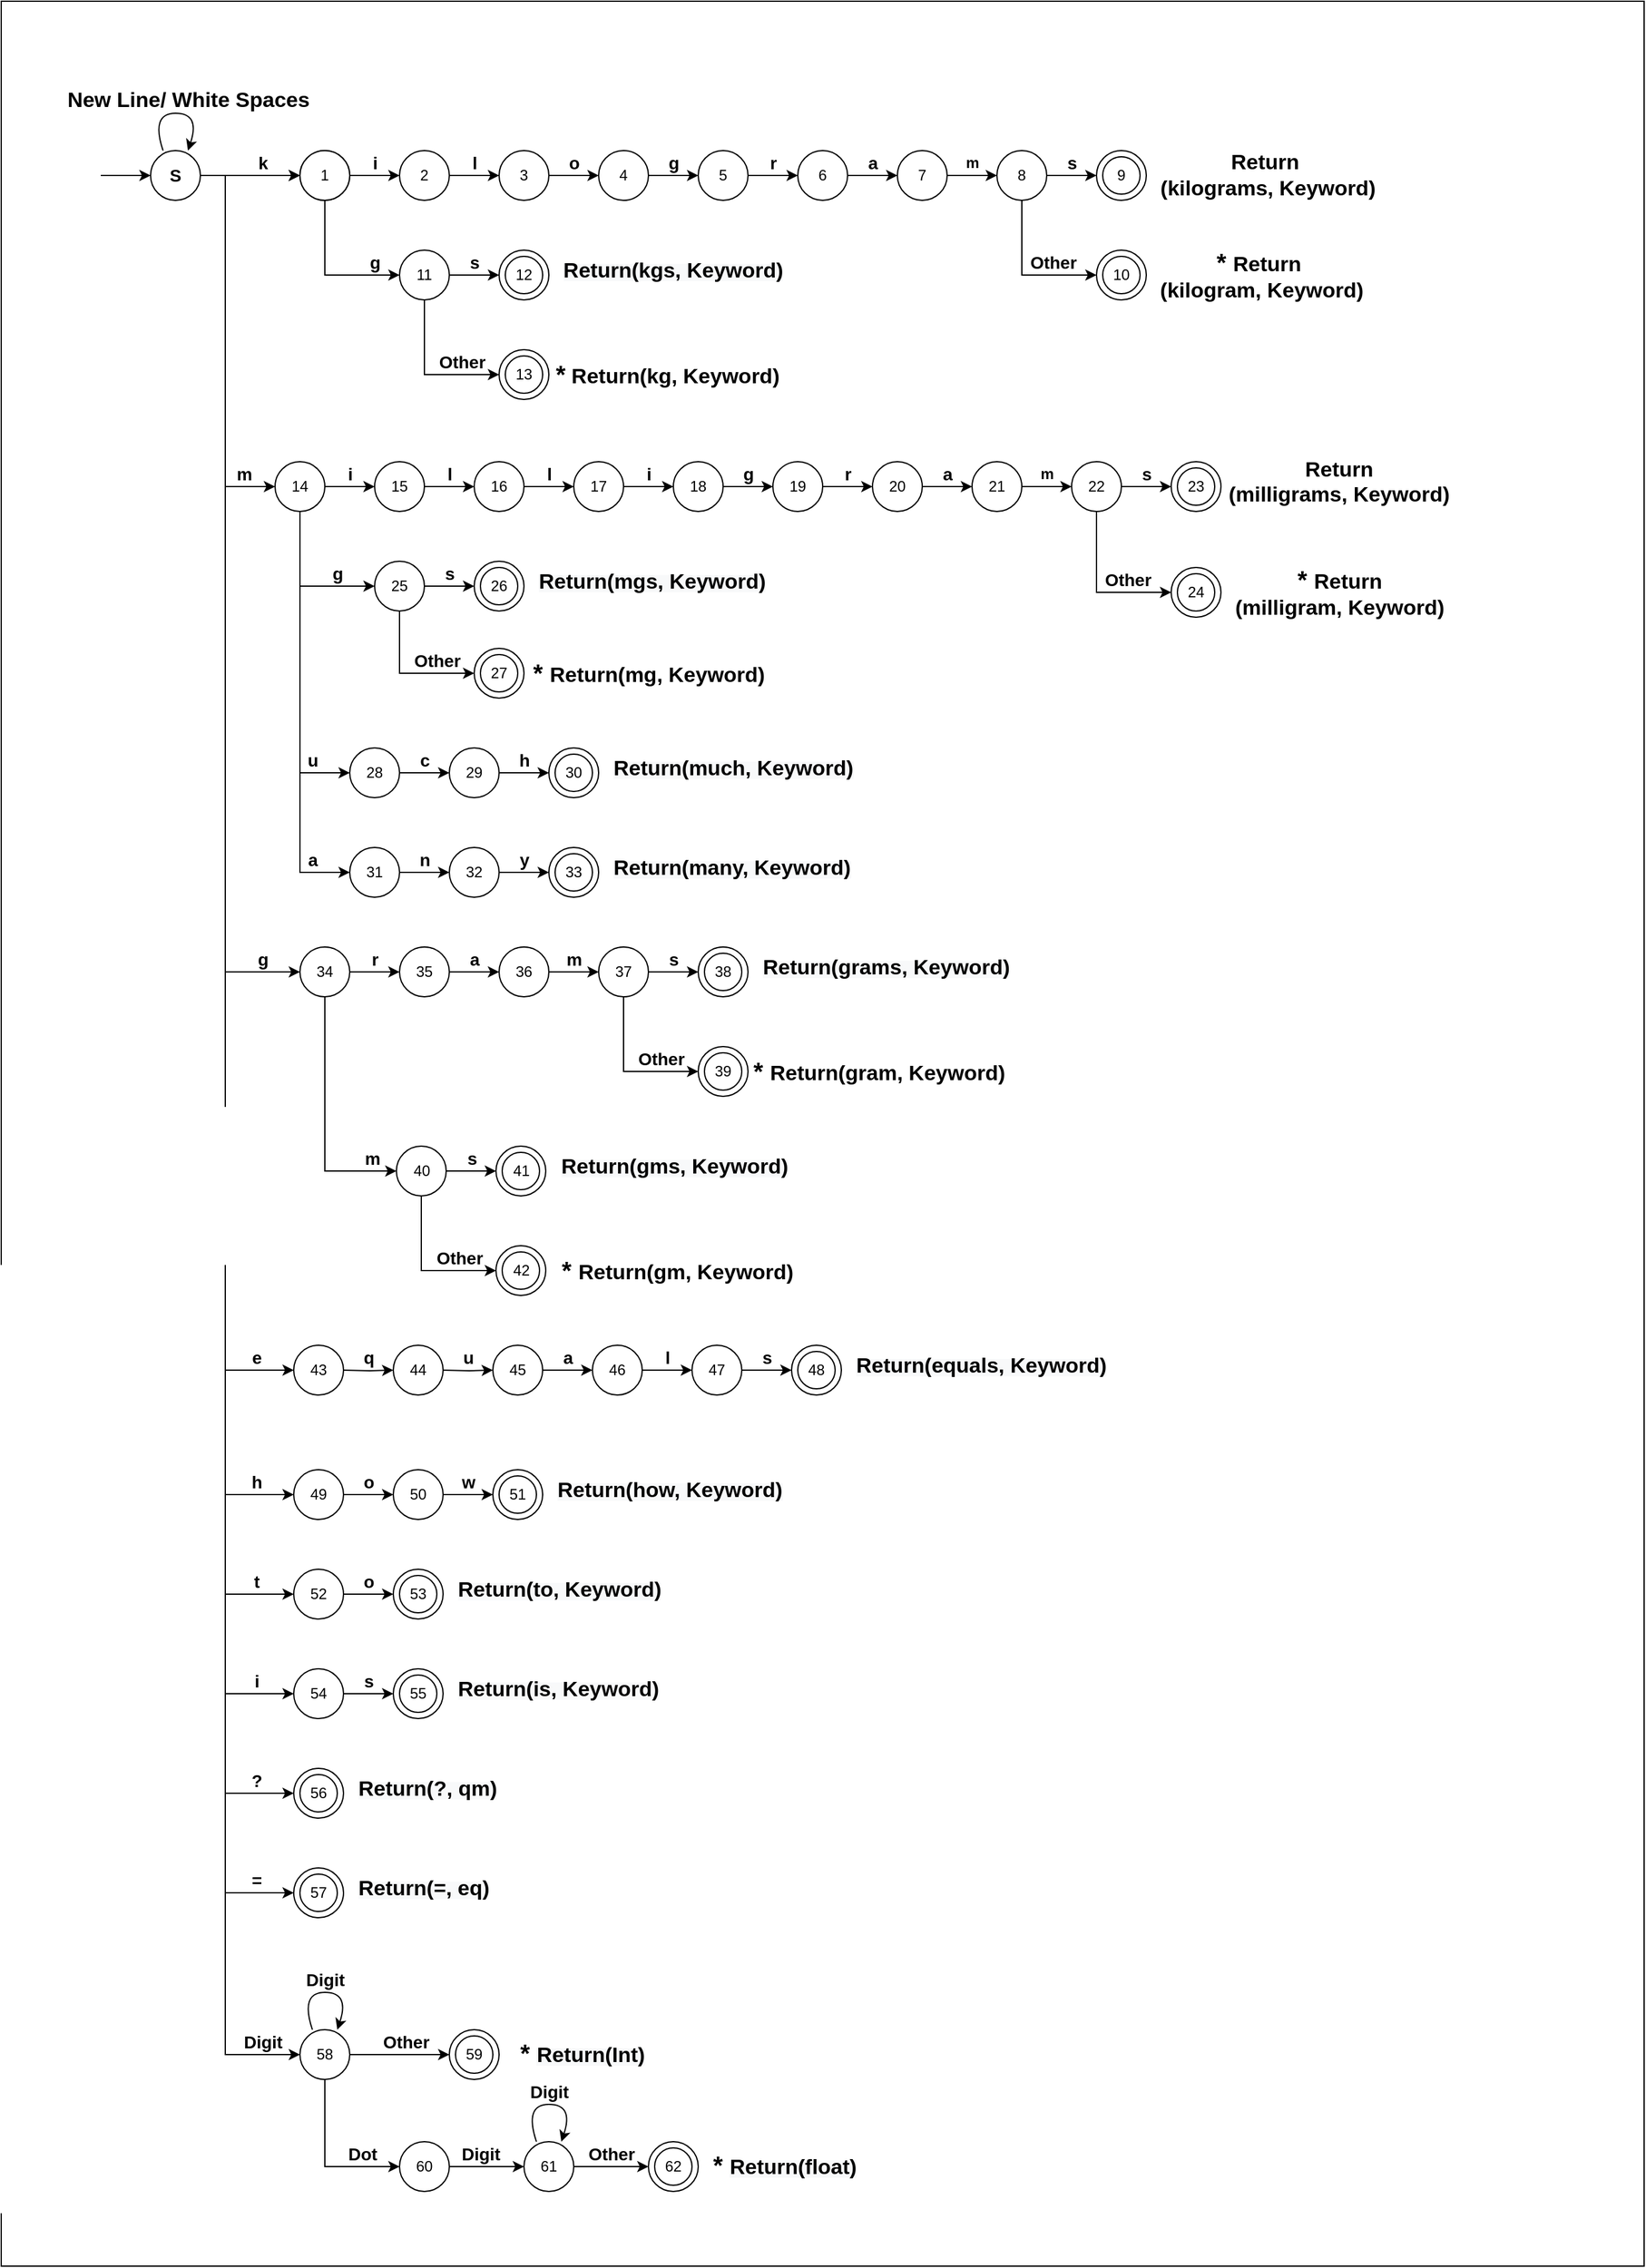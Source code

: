 <mxfile version="16.5.1" type="device"><diagram id="4I8AGQemYb1dmmptmoFB" name="Page-4"><mxGraphModel dx="2447" dy="2086" grid="1" gridSize="10" guides="1" tooltips="1" connect="1" arrows="1" fold="1" page="1" pageScale="1" pageWidth="850" pageHeight="1100" math="0" shadow="0"><root><mxCell id="hPK1ufhXNmjwZQZNK8UY-0"/><mxCell id="hPK1ufhXNmjwZQZNK8UY-1" parent="hPK1ufhXNmjwZQZNK8UY-0"/><mxCell id="qQw1jOtIVj-8hpXZzceW-1" value="" style="rounded=0;whiteSpace=wrap;html=1;" vertex="1" parent="hPK1ufhXNmjwZQZNK8UY-1"><mxGeometry x="-80" y="-40" width="1320" height="1820" as="geometry"/></mxCell><mxCell id="pQP5FysXGQZTofubV-ez-1" value="" style="edgeStyle=orthogonalEdgeStyle;rounded=0;orthogonalLoop=1;jettySize=auto;html=1;" parent="hPK1ufhXNmjwZQZNK8UY-1" source="pQP5FysXGQZTofubV-ez-3" target="pQP5FysXGQZTofubV-ez-5" edge="1"><mxGeometry relative="1" as="geometry"/></mxCell><mxCell id="pQP5FysXGQZTofubV-ez-2" value="" style="edgeStyle=orthogonalEdgeStyle;rounded=0;orthogonalLoop=1;jettySize=auto;html=1;" parent="hPK1ufhXNmjwZQZNK8UY-1" source="pQP5FysXGQZTofubV-ez-3" target="pQP5FysXGQZTofubV-ez-73" edge="1"><mxGeometry relative="1" as="geometry"/></mxCell><mxCell id="pQP5FysXGQZTofubV-ez-3" value="&lt;b&gt;&lt;font style=&quot;font-size: 14px&quot;&gt;S&lt;/font&gt;&lt;/b&gt;" style="ellipse;whiteSpace=wrap;html=1;aspect=fixed;" parent="hPK1ufhXNmjwZQZNK8UY-1" vertex="1"><mxGeometry x="40" y="80" width="40" height="40" as="geometry"/></mxCell><mxCell id="pQP5FysXGQZTofubV-ez-4" value="" style="edgeStyle=orthogonalEdgeStyle;rounded=0;orthogonalLoop=1;jettySize=auto;html=1;" parent="hPK1ufhXNmjwZQZNK8UY-1" source="pQP5FysXGQZTofubV-ez-5" target="pQP5FysXGQZTofubV-ez-7" edge="1"><mxGeometry relative="1" as="geometry"/></mxCell><mxCell id="pQP5FysXGQZTofubV-ez-5" value="" style="ellipse;whiteSpace=wrap;html=1;aspect=fixed;" parent="hPK1ufhXNmjwZQZNK8UY-1" vertex="1"><mxGeometry x="160" y="80" width="40" height="40" as="geometry"/></mxCell><mxCell id="pQP5FysXGQZTofubV-ez-6" value="" style="edgeStyle=orthogonalEdgeStyle;rounded=0;orthogonalLoop=1;jettySize=auto;html=1;" parent="hPK1ufhXNmjwZQZNK8UY-1" source="pQP5FysXGQZTofubV-ez-7" target="pQP5FysXGQZTofubV-ez-9" edge="1"><mxGeometry relative="1" as="geometry"/></mxCell><mxCell id="pQP5FysXGQZTofubV-ez-7" value="2" style="ellipse;whiteSpace=wrap;html=1;aspect=fixed;" parent="hPK1ufhXNmjwZQZNK8UY-1" vertex="1"><mxGeometry x="240" y="80" width="40" height="40" as="geometry"/></mxCell><mxCell id="pQP5FysXGQZTofubV-ez-8" value="" style="edgeStyle=orthogonalEdgeStyle;rounded=0;orthogonalLoop=1;jettySize=auto;html=1;" parent="hPK1ufhXNmjwZQZNK8UY-1" source="pQP5FysXGQZTofubV-ez-9" target="pQP5FysXGQZTofubV-ez-11" edge="1"><mxGeometry relative="1" as="geometry"/></mxCell><mxCell id="pQP5FysXGQZTofubV-ez-9" value="3" style="ellipse;whiteSpace=wrap;html=1;aspect=fixed;" parent="hPK1ufhXNmjwZQZNK8UY-1" vertex="1"><mxGeometry x="320" y="80" width="40" height="40" as="geometry"/></mxCell><mxCell id="pQP5FysXGQZTofubV-ez-10" value="" style="edgeStyle=orthogonalEdgeStyle;rounded=0;orthogonalLoop=1;jettySize=auto;html=1;" parent="hPK1ufhXNmjwZQZNK8UY-1" source="pQP5FysXGQZTofubV-ez-11" target="pQP5FysXGQZTofubV-ez-13" edge="1"><mxGeometry relative="1" as="geometry"/></mxCell><mxCell id="pQP5FysXGQZTofubV-ez-11" value="4" style="ellipse;whiteSpace=wrap;html=1;aspect=fixed;" parent="hPK1ufhXNmjwZQZNK8UY-1" vertex="1"><mxGeometry x="400" y="80" width="40" height="40" as="geometry"/></mxCell><mxCell id="pQP5FysXGQZTofubV-ez-12" value="" style="edgeStyle=orthogonalEdgeStyle;rounded=0;orthogonalLoop=1;jettySize=auto;html=1;" parent="hPK1ufhXNmjwZQZNK8UY-1" source="pQP5FysXGQZTofubV-ez-13" target="pQP5FysXGQZTofubV-ez-14" edge="1"><mxGeometry relative="1" as="geometry"/></mxCell><mxCell id="pQP5FysXGQZTofubV-ez-13" value="5" style="ellipse;whiteSpace=wrap;html=1;aspect=fixed;" parent="hPK1ufhXNmjwZQZNK8UY-1" vertex="1"><mxGeometry x="480" y="80" width="40" height="40" as="geometry"/></mxCell><mxCell id="pQP5FysXGQZTofubV-ez-14" value="6" style="ellipse;whiteSpace=wrap;html=1;aspect=fixed;" parent="hPK1ufhXNmjwZQZNK8UY-1" vertex="1"><mxGeometry x="560" y="80" width="40" height="40" as="geometry"/></mxCell><mxCell id="pQP5FysXGQZTofubV-ez-15" value="" style="edgeStyle=orthogonalEdgeStyle;rounded=0;orthogonalLoop=1;jettySize=auto;html=1;" parent="hPK1ufhXNmjwZQZNK8UY-1" source="pQP5FysXGQZTofubV-ez-17" target="pQP5FysXGQZTofubV-ez-19" edge="1"><mxGeometry relative="1" as="geometry"/></mxCell><mxCell id="pQP5FysXGQZTofubV-ez-16" style="edgeStyle=orthogonalEdgeStyle;rounded=0;orthogonalLoop=1;jettySize=auto;html=1;entryX=0;entryY=0.5;entryDx=0;entryDy=0;" parent="hPK1ufhXNmjwZQZNK8UY-1" source="pQP5FysXGQZTofubV-ez-17" target="pQP5FysXGQZTofubV-ez-76" edge="1"><mxGeometry relative="1" as="geometry"><mxPoint x="710" y="465" as="targetPoint"/><Array as="points"><mxPoint x="160" y="430"/></Array></mxGeometry></mxCell><mxCell id="pQP5FysXGQZTofubV-ez-17" value="14" style="ellipse;whiteSpace=wrap;html=1;aspect=fixed;" parent="hPK1ufhXNmjwZQZNK8UY-1" vertex="1"><mxGeometry x="140" y="330" width="40" height="40" as="geometry"/></mxCell><mxCell id="pQP5FysXGQZTofubV-ez-18" value="" style="edgeStyle=orthogonalEdgeStyle;rounded=0;orthogonalLoop=1;jettySize=auto;html=1;" parent="hPK1ufhXNmjwZQZNK8UY-1" source="pQP5FysXGQZTofubV-ez-19" target="pQP5FysXGQZTofubV-ez-21" edge="1"><mxGeometry relative="1" as="geometry"/></mxCell><mxCell id="pQP5FysXGQZTofubV-ez-19" value="15" style="ellipse;whiteSpace=wrap;html=1;aspect=fixed;" parent="hPK1ufhXNmjwZQZNK8UY-1" vertex="1"><mxGeometry x="220" y="330" width="40" height="40" as="geometry"/></mxCell><mxCell id="pQP5FysXGQZTofubV-ez-20" value="" style="edgeStyle=orthogonalEdgeStyle;rounded=0;orthogonalLoop=1;jettySize=auto;html=1;exitX=1;exitY=0.5;exitDx=0;exitDy=0;" parent="hPK1ufhXNmjwZQZNK8UY-1" source="pQP5FysXGQZTofubV-ez-26" target="pQP5FysXGQZTofubV-ez-23" edge="1"><mxGeometry relative="1" as="geometry"><mxPoint x="770" y="100" as="sourcePoint"/></mxGeometry></mxCell><mxCell id="pQP5FysXGQZTofubV-ez-21" value="16" style="ellipse;whiteSpace=wrap;html=1;aspect=fixed;" parent="hPK1ufhXNmjwZQZNK8UY-1" vertex="1"><mxGeometry x="300" y="330" width="40" height="40" as="geometry"/></mxCell><mxCell id="pQP5FysXGQZTofubV-ez-22" value="" style="edgeStyle=orthogonalEdgeStyle;rounded=0;orthogonalLoop=1;jettySize=auto;html=1;exitX=1;exitY=0.5;exitDx=0;exitDy=0;" parent="hPK1ufhXNmjwZQZNK8UY-1" source="pQP5FysXGQZTofubV-ez-14" target="pQP5FysXGQZTofubV-ez-25" edge="1"><mxGeometry relative="1" as="geometry"><mxPoint x="600" y="100" as="sourcePoint"/></mxGeometry></mxCell><mxCell id="pQP5FysXGQZTofubV-ez-23" value="" style="ellipse;whiteSpace=wrap;html=1;aspect=fixed;" parent="hPK1ufhXNmjwZQZNK8UY-1" vertex="1"><mxGeometry x="800" y="80" width="40" height="40" as="geometry"/></mxCell><mxCell id="pQP5FysXGQZTofubV-ez-24" value="" style="edgeStyle=orthogonalEdgeStyle;rounded=0;orthogonalLoop=1;jettySize=auto;html=1;" parent="hPK1ufhXNmjwZQZNK8UY-1" source="pQP5FysXGQZTofubV-ez-25" target="pQP5FysXGQZTofubV-ez-26" edge="1"><mxGeometry relative="1" as="geometry"/></mxCell><mxCell id="pQP5FysXGQZTofubV-ez-25" value="7" style="ellipse;whiteSpace=wrap;html=1;aspect=fixed;" parent="hPK1ufhXNmjwZQZNK8UY-1" vertex="1"><mxGeometry x="640" y="80" width="40" height="40" as="geometry"/></mxCell><mxCell id="pQP5FysXGQZTofubV-ez-212" value="" style="edgeStyle=orthogonalEdgeStyle;rounded=0;orthogonalLoop=1;jettySize=auto;html=1;entryX=0;entryY=0.5;entryDx=0;entryDy=0;entryPerimeter=0;" parent="hPK1ufhXNmjwZQZNK8UY-1" source="pQP5FysXGQZTofubV-ez-26" target="pQP5FysXGQZTofubV-ez-213" edge="1"><mxGeometry relative="1" as="geometry"><mxPoint x="800" y="180" as="targetPoint"/><Array as="points"><mxPoint x="740" y="180"/></Array></mxGeometry></mxCell><mxCell id="pQP5FysXGQZTofubV-ez-26" value="8" style="ellipse;whiteSpace=wrap;html=1;aspect=fixed;" parent="hPK1ufhXNmjwZQZNK8UY-1" vertex="1"><mxGeometry x="720" y="80" width="40" height="40" as="geometry"/></mxCell><mxCell id="pQP5FysXGQZTofubV-ez-27" value="" style="edgeStyle=orthogonalEdgeStyle;rounded=0;orthogonalLoop=1;jettySize=auto;html=1;exitX=1;exitY=0.5;exitDx=0;exitDy=0;entryX=0;entryY=0.5;entryDx=0;entryDy=0;" parent="hPK1ufhXNmjwZQZNK8UY-1" source="pQP5FysXGQZTofubV-ez-3" target="pQP5FysXGQZTofubV-ez-17" edge="1"><mxGeometry relative="1" as="geometry"><mxPoint x="90" y="110" as="sourcePoint"/><mxPoint x="170" y="110" as="targetPoint"/><Array as="points"><mxPoint x="100" y="100"/><mxPoint x="100" y="350"/></Array></mxGeometry></mxCell><mxCell id="pQP5FysXGQZTofubV-ez-28" value="&lt;b&gt;&lt;font style=&quot;font-size: 14px&quot;&gt;k&lt;/font&gt;&lt;/b&gt;" style="text;html=1;align=center;verticalAlign=middle;resizable=0;points=[];autosize=1;strokeColor=none;fillColor=none;" parent="hPK1ufhXNmjwZQZNK8UY-1" vertex="1"><mxGeometry x="120" y="80" width="20" height="20" as="geometry"/></mxCell><mxCell id="pQP5FysXGQZTofubV-ez-29" value="&lt;b&gt;&lt;font style=&quot;font-size: 14px&quot;&gt;i&lt;/font&gt;&lt;/b&gt;" style="text;html=1;align=center;verticalAlign=middle;resizable=0;points=[];autosize=1;strokeColor=none;fillColor=none;" parent="hPK1ufhXNmjwZQZNK8UY-1" vertex="1"><mxGeometry x="210" y="80" width="20" height="20" as="geometry"/></mxCell><mxCell id="pQP5FysXGQZTofubV-ez-30" value="&lt;b&gt;&lt;font style=&quot;font-size: 14px&quot;&gt;l&lt;/font&gt;&lt;/b&gt;" style="text;html=1;align=center;verticalAlign=middle;resizable=0;points=[];autosize=1;strokeColor=none;fillColor=none;" parent="hPK1ufhXNmjwZQZNK8UY-1" vertex="1"><mxGeometry x="290" y="80" width="20" height="20" as="geometry"/></mxCell><mxCell id="pQP5FysXGQZTofubV-ez-31" value="&lt;b&gt;&lt;font style=&quot;font-size: 14px&quot;&gt;o&lt;/font&gt;&lt;/b&gt;" style="text;html=1;align=center;verticalAlign=middle;resizable=0;points=[];autosize=1;strokeColor=none;fillColor=none;" parent="hPK1ufhXNmjwZQZNK8UY-1" vertex="1"><mxGeometry x="370" y="80" width="20" height="20" as="geometry"/></mxCell><mxCell id="pQP5FysXGQZTofubV-ez-32" value="&lt;b&gt;&lt;font style=&quot;font-size: 14px&quot;&gt;g&lt;/font&gt;&lt;/b&gt;" style="text;html=1;align=center;verticalAlign=middle;resizable=0;points=[];autosize=1;strokeColor=none;fillColor=none;" parent="hPK1ufhXNmjwZQZNK8UY-1" vertex="1"><mxGeometry x="450" y="80" width="20" height="20" as="geometry"/></mxCell><mxCell id="pQP5FysXGQZTofubV-ez-33" value="&lt;b&gt;&lt;font style=&quot;font-size: 14px&quot;&gt;r&lt;/font&gt;&lt;/b&gt;" style="text;html=1;align=center;verticalAlign=middle;resizable=0;points=[];autosize=1;strokeColor=none;fillColor=none;" parent="hPK1ufhXNmjwZQZNK8UY-1" vertex="1"><mxGeometry x="530" y="80" width="20" height="20" as="geometry"/></mxCell><mxCell id="pQP5FysXGQZTofubV-ez-34" value="&lt;b&gt;&lt;font style=&quot;font-size: 14px&quot;&gt;a&lt;/font&gt;&lt;/b&gt;" style="text;html=1;align=center;verticalAlign=middle;resizable=0;points=[];autosize=1;strokeColor=none;fillColor=none;" parent="hPK1ufhXNmjwZQZNK8UY-1" vertex="1"><mxGeometry x="610" y="80" width="20" height="20" as="geometry"/></mxCell><mxCell id="pQP5FysXGQZTofubV-ez-35" value="&lt;b&gt;m&lt;/b&gt;" style="text;html=1;align=center;verticalAlign=middle;resizable=0;points=[];autosize=1;strokeColor=none;fillColor=none;" parent="hPK1ufhXNmjwZQZNK8UY-1" vertex="1"><mxGeometry x="685" y="80" width="30" height="20" as="geometry"/></mxCell><mxCell id="pQP5FysXGQZTofubV-ez-36" value="&lt;b&gt;&lt;font style=&quot;font-size: 14px&quot;&gt;s&lt;/font&gt;&lt;/b&gt;" style="text;html=1;align=center;verticalAlign=middle;resizable=0;points=[];autosize=1;strokeColor=none;fillColor=none;" parent="hPK1ufhXNmjwZQZNK8UY-1" vertex="1"><mxGeometry x="770" y="80" width="20" height="20" as="geometry"/></mxCell><mxCell id="pQP5FysXGQZTofubV-ez-38" value="9" style="ellipse;whiteSpace=wrap;html=1;aspect=fixed;" parent="hPK1ufhXNmjwZQZNK8UY-1" vertex="1"><mxGeometry x="805" y="85" width="30" height="30" as="geometry"/></mxCell><mxCell id="pQP5FysXGQZTofubV-ez-39" value="" style="edgeStyle=orthogonalEdgeStyle;rounded=0;orthogonalLoop=1;jettySize=auto;html=1;" parent="hPK1ufhXNmjwZQZNK8UY-1" source="pQP5FysXGQZTofubV-ez-40" target="pQP5FysXGQZTofubV-ez-42" edge="1"><mxGeometry relative="1" as="geometry"/></mxCell><mxCell id="pQP5FysXGQZTofubV-ez-40" value="18" style="ellipse;whiteSpace=wrap;html=1;aspect=fixed;" parent="hPK1ufhXNmjwZQZNK8UY-1" vertex="1"><mxGeometry x="460" y="330" width="40" height="40" as="geometry"/></mxCell><mxCell id="pQP5FysXGQZTofubV-ez-41" value="" style="edgeStyle=orthogonalEdgeStyle;rounded=0;orthogonalLoop=1;jettySize=auto;html=1;" parent="hPK1ufhXNmjwZQZNK8UY-1" source="pQP5FysXGQZTofubV-ez-42" target="pQP5FysXGQZTofubV-ez-43" edge="1"><mxGeometry relative="1" as="geometry"/></mxCell><mxCell id="pQP5FysXGQZTofubV-ez-42" value="19" style="ellipse;whiteSpace=wrap;html=1;aspect=fixed;" parent="hPK1ufhXNmjwZQZNK8UY-1" vertex="1"><mxGeometry x="540" y="330" width="40" height="40" as="geometry"/></mxCell><mxCell id="pQP5FysXGQZTofubV-ez-43" value="20" style="ellipse;whiteSpace=wrap;html=1;aspect=fixed;" parent="hPK1ufhXNmjwZQZNK8UY-1" vertex="1"><mxGeometry x="620" y="330" width="40" height="40" as="geometry"/></mxCell><mxCell id="pQP5FysXGQZTofubV-ez-44" value="" style="edgeStyle=orthogonalEdgeStyle;rounded=0;orthogonalLoop=1;jettySize=auto;html=1;exitX=1;exitY=0.5;exitDx=0;exitDy=0;" parent="hPK1ufhXNmjwZQZNK8UY-1" source="pQP5FysXGQZTofubV-ez-49" target="pQP5FysXGQZTofubV-ez-46" edge="1"><mxGeometry relative="1" as="geometry"><mxPoint x="830" y="350" as="sourcePoint"/></mxGeometry></mxCell><mxCell id="pQP5FysXGQZTofubV-ez-45" value="" style="edgeStyle=orthogonalEdgeStyle;rounded=0;orthogonalLoop=1;jettySize=auto;html=1;exitX=1;exitY=0.5;exitDx=0;exitDy=0;" parent="hPK1ufhXNmjwZQZNK8UY-1" source="pQP5FysXGQZTofubV-ez-43" target="pQP5FysXGQZTofubV-ez-48" edge="1"><mxGeometry relative="1" as="geometry"><mxPoint x="660" y="350" as="sourcePoint"/></mxGeometry></mxCell><mxCell id="pQP5FysXGQZTofubV-ez-46" value="" style="ellipse;whiteSpace=wrap;html=1;aspect=fixed;" parent="hPK1ufhXNmjwZQZNK8UY-1" vertex="1"><mxGeometry x="860" y="330" width="40" height="40" as="geometry"/></mxCell><mxCell id="pQP5FysXGQZTofubV-ez-47" value="" style="edgeStyle=orthogonalEdgeStyle;rounded=0;orthogonalLoop=1;jettySize=auto;html=1;" parent="hPK1ufhXNmjwZQZNK8UY-1" source="pQP5FysXGQZTofubV-ez-48" target="pQP5FysXGQZTofubV-ez-49" edge="1"><mxGeometry relative="1" as="geometry"/></mxCell><mxCell id="pQP5FysXGQZTofubV-ez-48" value="21" style="ellipse;whiteSpace=wrap;html=1;aspect=fixed;" parent="hPK1ufhXNmjwZQZNK8UY-1" vertex="1"><mxGeometry x="700" y="330" width="40" height="40" as="geometry"/></mxCell><mxCell id="pQP5FysXGQZTofubV-ez-219" value="" style="edgeStyle=orthogonalEdgeStyle;rounded=0;orthogonalLoop=1;jettySize=auto;html=1;entryX=0;entryY=0.5;entryDx=0;entryDy=0;" parent="hPK1ufhXNmjwZQZNK8UY-1" source="pQP5FysXGQZTofubV-ez-49" target="pQP5FysXGQZTofubV-ez-220" edge="1"><mxGeometry relative="1" as="geometry"><mxPoint x="860" y="440" as="targetPoint"/><Array as="points"><mxPoint x="800" y="435"/></Array></mxGeometry></mxCell><mxCell id="pQP5FysXGQZTofubV-ez-49" value="22" style="ellipse;whiteSpace=wrap;html=1;aspect=fixed;" parent="hPK1ufhXNmjwZQZNK8UY-1" vertex="1"><mxGeometry x="780" y="330" width="40" height="40" as="geometry"/></mxCell><mxCell id="pQP5FysXGQZTofubV-ez-50" value="&lt;b&gt;&lt;font style=&quot;font-size: 14px&quot;&gt;l&lt;/font&gt;&lt;/b&gt;" style="text;html=1;align=center;verticalAlign=middle;resizable=0;points=[];autosize=1;strokeColor=none;fillColor=none;" parent="hPK1ufhXNmjwZQZNK8UY-1" vertex="1"><mxGeometry x="350" y="330" width="20" height="20" as="geometry"/></mxCell><mxCell id="pQP5FysXGQZTofubV-ez-51" value="&lt;b&gt;&lt;font style=&quot;font-size: 14px&quot;&gt;g&lt;/font&gt;&lt;/b&gt;" style="text;html=1;align=center;verticalAlign=middle;resizable=0;points=[];autosize=1;strokeColor=none;fillColor=none;" parent="hPK1ufhXNmjwZQZNK8UY-1" vertex="1"><mxGeometry x="510" y="330" width="20" height="20" as="geometry"/></mxCell><mxCell id="pQP5FysXGQZTofubV-ez-52" value="&lt;font style=&quot;font-size: 14px&quot;&gt;&lt;b&gt;r&lt;/b&gt;&lt;/font&gt;" style="text;html=1;align=center;verticalAlign=middle;resizable=0;points=[];autosize=1;strokeColor=none;fillColor=none;" parent="hPK1ufhXNmjwZQZNK8UY-1" vertex="1"><mxGeometry x="590" y="330" width="20" height="20" as="geometry"/></mxCell><mxCell id="pQP5FysXGQZTofubV-ez-53" value="&lt;font style=&quot;font-size: 14px&quot;&gt;&lt;b&gt;a&lt;/b&gt;&lt;/font&gt;" style="text;html=1;align=center;verticalAlign=middle;resizable=0;points=[];autosize=1;strokeColor=none;fillColor=none;" parent="hPK1ufhXNmjwZQZNK8UY-1" vertex="1"><mxGeometry x="670" y="330" width="20" height="20" as="geometry"/></mxCell><mxCell id="pQP5FysXGQZTofubV-ez-54" value="&lt;b&gt;m&lt;/b&gt;" style="text;html=1;align=center;verticalAlign=middle;resizable=0;points=[];autosize=1;strokeColor=none;fillColor=none;" parent="hPK1ufhXNmjwZQZNK8UY-1" vertex="1"><mxGeometry x="745" y="330" width="30" height="20" as="geometry"/></mxCell><mxCell id="pQP5FysXGQZTofubV-ez-55" value="&lt;b&gt;&lt;font style=&quot;font-size: 14px&quot;&gt;s&lt;/font&gt;&lt;/b&gt;" style="text;html=1;align=center;verticalAlign=middle;resizable=0;points=[];autosize=1;strokeColor=none;fillColor=none;" parent="hPK1ufhXNmjwZQZNK8UY-1" vertex="1"><mxGeometry x="830" y="330" width="20" height="20" as="geometry"/></mxCell><mxCell id="pQP5FysXGQZTofubV-ez-57" value="23" style="ellipse;whiteSpace=wrap;html=1;aspect=fixed;" parent="hPK1ufhXNmjwZQZNK8UY-1" vertex="1"><mxGeometry x="865" y="335" width="30" height="30" as="geometry"/></mxCell><mxCell id="pQP5FysXGQZTofubV-ez-58" value="&lt;b&gt;&lt;font style=&quot;font-size: 14px&quot;&gt;m&lt;/font&gt;&lt;/b&gt;" style="text;html=1;align=center;verticalAlign=middle;resizable=0;points=[];autosize=1;strokeColor=none;fillColor=none;" parent="hPK1ufhXNmjwZQZNK8UY-1" vertex="1"><mxGeometry x="100" y="330" width="30" height="20" as="geometry"/></mxCell><mxCell id="pQP5FysXGQZTofubV-ez-59" value="&lt;b&gt;&lt;font style=&quot;font-size: 14px&quot;&gt;i&lt;/font&gt;&lt;/b&gt;" style="text;html=1;align=center;verticalAlign=middle;resizable=0;points=[];autosize=1;strokeColor=none;fillColor=none;" parent="hPK1ufhXNmjwZQZNK8UY-1" vertex="1"><mxGeometry x="190" y="330" width="20" height="20" as="geometry"/></mxCell><mxCell id="pQP5FysXGQZTofubV-ez-60" value="&lt;b&gt;&lt;font style=&quot;font-size: 14px&quot;&gt;l&lt;/font&gt;&lt;/b&gt;" style="text;html=1;align=center;verticalAlign=middle;resizable=0;points=[];autosize=1;strokeColor=none;fillColor=none;" parent="hPK1ufhXNmjwZQZNK8UY-1" vertex="1"><mxGeometry x="270" y="330" width="20" height="20" as="geometry"/></mxCell><mxCell id="pQP5FysXGQZTofubV-ez-61" value="" style="edgeStyle=orthogonalEdgeStyle;rounded=0;orthogonalLoop=1;jettySize=auto;html=1;" parent="hPK1ufhXNmjwZQZNK8UY-1" source="pQP5FysXGQZTofubV-ez-62" edge="1"><mxGeometry relative="1" as="geometry"><mxPoint x="460.0" y="350" as="targetPoint"/></mxGeometry></mxCell><mxCell id="pQP5FysXGQZTofubV-ez-62" value="17" style="ellipse;whiteSpace=wrap;html=1;aspect=fixed;" parent="hPK1ufhXNmjwZQZNK8UY-1" vertex="1"><mxGeometry x="380" y="330" width="40" height="40" as="geometry"/></mxCell><mxCell id="pQP5FysXGQZTofubV-ez-63" value="&lt;b&gt;&lt;font style=&quot;font-size: 14px&quot;&gt;i&lt;/font&gt;&lt;/b&gt;" style="text;html=1;align=center;verticalAlign=middle;resizable=0;points=[];autosize=1;strokeColor=none;fillColor=none;" parent="hPK1ufhXNmjwZQZNK8UY-1" vertex="1"><mxGeometry x="430" y="330" width="20" height="20" as="geometry"/></mxCell><mxCell id="pQP5FysXGQZTofubV-ez-64" value="" style="edgeStyle=orthogonalEdgeStyle;rounded=0;orthogonalLoop=1;jettySize=auto;html=1;exitX=1;exitY=0.5;exitDx=0;exitDy=0;" parent="hPK1ufhXNmjwZQZNK8UY-1" source="pQP5FysXGQZTofubV-ez-21" edge="1"><mxGeometry relative="1" as="geometry"><mxPoint x="430" y="360" as="sourcePoint"/><mxPoint x="380.0" y="350" as="targetPoint"/></mxGeometry></mxCell><mxCell id="pQP5FysXGQZTofubV-ez-65" value="" style="edgeStyle=orthogonalEdgeStyle;rounded=0;orthogonalLoop=1;jettySize=auto;html=1;exitX=1;exitY=0.5;exitDx=0;exitDy=0;" parent="hPK1ufhXNmjwZQZNK8UY-1" source="pQP5FysXGQZTofubV-ez-68" target="pQP5FysXGQZTofubV-ez-66" edge="1"><mxGeometry relative="1" as="geometry"><mxPoint x="290" y="180" as="sourcePoint"/></mxGeometry></mxCell><mxCell id="pQP5FysXGQZTofubV-ez-66" value="" style="ellipse;whiteSpace=wrap;html=1;aspect=fixed;" parent="hPK1ufhXNmjwZQZNK8UY-1" vertex="1"><mxGeometry x="320" y="160" width="40" height="40" as="geometry"/></mxCell><mxCell id="pQP5FysXGQZTofubV-ez-67" value="" style="edgeStyle=orthogonalEdgeStyle;rounded=0;orthogonalLoop=1;jettySize=auto;html=1;exitX=0.5;exitY=1;exitDx=0;exitDy=0;" parent="hPK1ufhXNmjwZQZNK8UY-1" source="pQP5FysXGQZTofubV-ez-73" target="pQP5FysXGQZTofubV-ez-68" edge="1"><mxGeometry relative="1" as="geometry"><mxPoint x="200" y="180" as="sourcePoint"/><Array as="points"><mxPoint x="180" y="180"/></Array></mxGeometry></mxCell><mxCell id="pQP5FysXGQZTofubV-ez-217" style="edgeStyle=orthogonalEdgeStyle;rounded=0;orthogonalLoop=1;jettySize=auto;html=1;entryX=0;entryY=0.5;entryDx=0;entryDy=0;" parent="hPK1ufhXNmjwZQZNK8UY-1" source="pQP5FysXGQZTofubV-ez-68" target="pQP5FysXGQZTofubV-ez-215" edge="1"><mxGeometry relative="1" as="geometry"><Array as="points"><mxPoint x="260" y="260"/></Array></mxGeometry></mxCell><mxCell id="pQP5FysXGQZTofubV-ez-68" value="11" style="ellipse;whiteSpace=wrap;html=1;aspect=fixed;" parent="hPK1ufhXNmjwZQZNK8UY-1" vertex="1"><mxGeometry x="240" y="160" width="40" height="40" as="geometry"/></mxCell><mxCell id="pQP5FysXGQZTofubV-ez-69" value="&lt;b&gt;&lt;font style=&quot;font-size: 14px&quot;&gt;g&lt;/font&gt;&lt;/b&gt;" style="text;html=1;align=center;verticalAlign=middle;resizable=0;points=[];autosize=1;strokeColor=none;fillColor=none;" parent="hPK1ufhXNmjwZQZNK8UY-1" vertex="1"><mxGeometry x="210" y="160" width="20" height="20" as="geometry"/></mxCell><mxCell id="pQP5FysXGQZTofubV-ez-70" value="&lt;b&gt;&lt;font style=&quot;font-size: 14px&quot;&gt;s&lt;/font&gt;&lt;/b&gt;" style="text;html=1;align=center;verticalAlign=middle;resizable=0;points=[];autosize=1;strokeColor=none;fillColor=none;" parent="hPK1ufhXNmjwZQZNK8UY-1" vertex="1"><mxGeometry x="290" y="160" width="20" height="20" as="geometry"/></mxCell><mxCell id="pQP5FysXGQZTofubV-ez-72" value="12" style="ellipse;whiteSpace=wrap;html=1;aspect=fixed;" parent="hPK1ufhXNmjwZQZNK8UY-1" vertex="1"><mxGeometry x="325" y="165" width="30" height="30" as="geometry"/></mxCell><mxCell id="pQP5FysXGQZTofubV-ez-73" value="1" style="ellipse;whiteSpace=wrap;html=1;aspect=fixed;" parent="hPK1ufhXNmjwZQZNK8UY-1" vertex="1"><mxGeometry x="160" y="80" width="40" height="40" as="geometry"/></mxCell><mxCell id="pQP5FysXGQZTofubV-ez-74" value="" style="edgeStyle=orthogonalEdgeStyle;rounded=0;orthogonalLoop=1;jettySize=auto;html=1;exitX=1;exitY=0.5;exitDx=0;exitDy=0;" parent="hPK1ufhXNmjwZQZNK8UY-1" source="pQP5FysXGQZTofubV-ez-76" target="pQP5FysXGQZTofubV-ez-75" edge="1"><mxGeometry relative="1" as="geometry"><mxPoint x="270" y="430" as="sourcePoint"/></mxGeometry></mxCell><mxCell id="pQP5FysXGQZTofubV-ez-75" value="" style="ellipse;whiteSpace=wrap;html=1;aspect=fixed;" parent="hPK1ufhXNmjwZQZNK8UY-1" vertex="1"><mxGeometry x="300" y="410" width="40" height="40" as="geometry"/></mxCell><mxCell id="pQP5FysXGQZTofubV-ez-224" style="edgeStyle=orthogonalEdgeStyle;rounded=0;orthogonalLoop=1;jettySize=auto;html=1;entryX=0;entryY=0.5;entryDx=0;entryDy=0;" parent="hPK1ufhXNmjwZQZNK8UY-1" source="pQP5FysXGQZTofubV-ez-76" target="pQP5FysXGQZTofubV-ez-222" edge="1"><mxGeometry relative="1" as="geometry"><Array as="points"><mxPoint x="240" y="500"/></Array></mxGeometry></mxCell><mxCell id="pQP5FysXGQZTofubV-ez-76" value="25" style="ellipse;whiteSpace=wrap;html=1;aspect=fixed;" parent="hPK1ufhXNmjwZQZNK8UY-1" vertex="1"><mxGeometry x="220" y="410" width="40" height="40" as="geometry"/></mxCell><mxCell id="pQP5FysXGQZTofubV-ez-77" value="&lt;b&gt;&lt;font style=&quot;font-size: 14px&quot;&gt;s&lt;/font&gt;&lt;/b&gt;" style="text;html=1;align=center;verticalAlign=middle;resizable=0;points=[];autosize=1;strokeColor=none;fillColor=none;" parent="hPK1ufhXNmjwZQZNK8UY-1" vertex="1"><mxGeometry x="270" y="410" width="20" height="20" as="geometry"/></mxCell><mxCell id="pQP5FysXGQZTofubV-ez-79" value="26" style="ellipse;whiteSpace=wrap;html=1;aspect=fixed;" parent="hPK1ufhXNmjwZQZNK8UY-1" vertex="1"><mxGeometry x="305" y="415" width="30" height="30" as="geometry"/></mxCell><mxCell id="pQP5FysXGQZTofubV-ez-80" value="" style="edgeStyle=orthogonalEdgeStyle;rounded=0;orthogonalLoop=1;jettySize=auto;html=1;exitX=1;exitY=0.5;exitDx=0;exitDy=0;" parent="hPK1ufhXNmjwZQZNK8UY-1" source="pQP5FysXGQZTofubV-ez-84" target="pQP5FysXGQZTofubV-ez-81" edge="1"><mxGeometry relative="1" as="geometry"><mxPoint x="450" y="740" as="sourcePoint"/></mxGeometry></mxCell><mxCell id="pQP5FysXGQZTofubV-ez-81" value="" style="ellipse;whiteSpace=wrap;html=1;aspect=fixed;" parent="hPK1ufhXNmjwZQZNK8UY-1" vertex="1"><mxGeometry x="480" y="720" width="40" height="40" as="geometry"/></mxCell><mxCell id="pQP5FysXGQZTofubV-ez-82" value="" style="edgeStyle=orthogonalEdgeStyle;rounded=0;orthogonalLoop=1;jettySize=auto;html=1;exitX=1;exitY=0.5;exitDx=0;exitDy=0;" parent="hPK1ufhXNmjwZQZNK8UY-1" source="-nCYh1bCsQn4yH2t10D--16" target="pQP5FysXGQZTofubV-ez-84" edge="1"><mxGeometry relative="1" as="geometry"><mxPoint x="400" y="740.0" as="sourcePoint"/></mxGeometry></mxCell><mxCell id="-nCYh1bCsQn4yH2t10D--15" value="" style="edgeStyle=orthogonalEdgeStyle;rounded=0;orthogonalLoop=1;jettySize=auto;html=1;fontSize=14;" parent="hPK1ufhXNmjwZQZNK8UY-1" source="pQP5FysXGQZTofubV-ez-83" target="-nCYh1bCsQn4yH2t10D--14" edge="1"><mxGeometry relative="1" as="geometry"/></mxCell><mxCell id="pQP5FysXGQZTofubV-ez-83" value="34" style="ellipse;whiteSpace=wrap;html=1;aspect=fixed;" parent="hPK1ufhXNmjwZQZNK8UY-1" vertex="1"><mxGeometry x="160" y="720" width="40" height="40" as="geometry"/></mxCell><mxCell id="pQP5FysXGQZTofubV-ez-227" style="edgeStyle=orthogonalEdgeStyle;rounded=0;orthogonalLoop=1;jettySize=auto;html=1;entryX=0;entryY=0.5;entryDx=0;entryDy=0;" parent="hPK1ufhXNmjwZQZNK8UY-1" source="pQP5FysXGQZTofubV-ez-84" target="pQP5FysXGQZTofubV-ez-225" edge="1"><mxGeometry relative="1" as="geometry"><Array as="points"><mxPoint x="420" y="820"/></Array></mxGeometry></mxCell><mxCell id="pQP5FysXGQZTofubV-ez-84" value="37" style="ellipse;whiteSpace=wrap;html=1;aspect=fixed;" parent="hPK1ufhXNmjwZQZNK8UY-1" vertex="1"><mxGeometry x="400" y="720" width="40" height="40" as="geometry"/></mxCell><mxCell id="pQP5FysXGQZTofubV-ez-85" value="&lt;font style=&quot;font-size: 14px&quot;&gt;&lt;b&gt;g&lt;/b&gt;&lt;/font&gt;" style="text;html=1;align=center;verticalAlign=middle;resizable=0;points=[];autosize=1;strokeColor=none;fillColor=none;" parent="hPK1ufhXNmjwZQZNK8UY-1" vertex="1"><mxGeometry x="120" y="720" width="20" height="20" as="geometry"/></mxCell><mxCell id="pQP5FysXGQZTofubV-ez-86" value="&lt;b&gt;&lt;font style=&quot;font-size: 14px&quot;&gt;m&lt;/font&gt;&lt;/b&gt;" style="text;html=1;align=center;verticalAlign=middle;resizable=0;points=[];autosize=1;strokeColor=none;fillColor=none;" parent="hPK1ufhXNmjwZQZNK8UY-1" vertex="1"><mxGeometry x="365" y="720" width="30" height="20" as="geometry"/></mxCell><mxCell id="pQP5FysXGQZTofubV-ez-87" value="&lt;b&gt;&lt;font style=&quot;font-size: 14px&quot;&gt;s&lt;/font&gt;&lt;/b&gt;" style="text;html=1;align=center;verticalAlign=middle;resizable=0;points=[];autosize=1;strokeColor=none;fillColor=none;" parent="hPK1ufhXNmjwZQZNK8UY-1" vertex="1"><mxGeometry x="450" y="720" width="20" height="20" as="geometry"/></mxCell><mxCell id="pQP5FysXGQZTofubV-ez-89" value="38" style="ellipse;whiteSpace=wrap;html=1;aspect=fixed;" parent="hPK1ufhXNmjwZQZNK8UY-1" vertex="1"><mxGeometry x="485" y="725" width="30" height="30" as="geometry"/></mxCell><mxCell id="pQP5FysXGQZTofubV-ez-90" value="" style="edgeStyle=orthogonalEdgeStyle;rounded=0;orthogonalLoop=1;jettySize=auto;html=1;" parent="hPK1ufhXNmjwZQZNK8UY-1" target="pQP5FysXGQZTofubV-ez-92" edge="1"><mxGeometry relative="1" as="geometry"><mxPoint x="275.0" y="1060" as="sourcePoint"/></mxGeometry></mxCell><mxCell id="pQP5FysXGQZTofubV-ez-91" value="43" style="ellipse;whiteSpace=wrap;html=1;aspect=fixed;" parent="hPK1ufhXNmjwZQZNK8UY-1" vertex="1"><mxGeometry x="155" y="1040" width="40" height="40" as="geometry"/></mxCell><mxCell id="pQP5FysXGQZTofubV-ez-92" value="45" style="ellipse;whiteSpace=wrap;html=1;aspect=fixed;" parent="hPK1ufhXNmjwZQZNK8UY-1" vertex="1"><mxGeometry x="315" y="1040" width="40" height="40" as="geometry"/></mxCell><mxCell id="pQP5FysXGQZTofubV-ez-93" value="" style="edgeStyle=orthogonalEdgeStyle;rounded=0;orthogonalLoop=1;jettySize=auto;html=1;exitX=1;exitY=0.5;exitDx=0;exitDy=0;" parent="hPK1ufhXNmjwZQZNK8UY-1" source="pQP5FysXGQZTofubV-ez-98" target="pQP5FysXGQZTofubV-ez-95" edge="1"><mxGeometry relative="1" as="geometry"><mxPoint x="525" y="1060" as="sourcePoint"/></mxGeometry></mxCell><mxCell id="pQP5FysXGQZTofubV-ez-94" value="" style="edgeStyle=orthogonalEdgeStyle;rounded=0;orthogonalLoop=1;jettySize=auto;html=1;exitX=1;exitY=0.5;exitDx=0;exitDy=0;" parent="hPK1ufhXNmjwZQZNK8UY-1" source="pQP5FysXGQZTofubV-ez-92" target="pQP5FysXGQZTofubV-ez-97" edge="1"><mxGeometry relative="1" as="geometry"><mxPoint x="355" y="1060" as="sourcePoint"/></mxGeometry></mxCell><mxCell id="pQP5FysXGQZTofubV-ez-95" value="" style="ellipse;whiteSpace=wrap;html=1;aspect=fixed;" parent="hPK1ufhXNmjwZQZNK8UY-1" vertex="1"><mxGeometry x="555" y="1040" width="40" height="40" as="geometry"/></mxCell><mxCell id="pQP5FysXGQZTofubV-ez-96" value="" style="edgeStyle=orthogonalEdgeStyle;rounded=0;orthogonalLoop=1;jettySize=auto;html=1;" parent="hPK1ufhXNmjwZQZNK8UY-1" source="pQP5FysXGQZTofubV-ez-97" target="pQP5FysXGQZTofubV-ez-98" edge="1"><mxGeometry relative="1" as="geometry"/></mxCell><mxCell id="pQP5FysXGQZTofubV-ez-97" value="46" style="ellipse;whiteSpace=wrap;html=1;aspect=fixed;" parent="hPK1ufhXNmjwZQZNK8UY-1" vertex="1"><mxGeometry x="395" y="1040" width="40" height="40" as="geometry"/></mxCell><mxCell id="pQP5FysXGQZTofubV-ez-98" value="47" style="ellipse;whiteSpace=wrap;html=1;aspect=fixed;" parent="hPK1ufhXNmjwZQZNK8UY-1" vertex="1"><mxGeometry x="475" y="1040" width="40" height="40" as="geometry"/></mxCell><mxCell id="pQP5FysXGQZTofubV-ez-99" value="&lt;b&gt;&lt;font style=&quot;font-size: 14px&quot;&gt;e&lt;/font&gt;&lt;/b&gt;" style="text;html=1;align=center;verticalAlign=middle;resizable=0;points=[];autosize=1;strokeColor=none;fillColor=none;" parent="hPK1ufhXNmjwZQZNK8UY-1" vertex="1"><mxGeometry x="115" y="1040" width="20" height="20" as="geometry"/></mxCell><mxCell id="pQP5FysXGQZTofubV-ez-100" value="&lt;b&gt;&lt;font style=&quot;font-size: 14px&quot;&gt;u&lt;/font&gt;&lt;/b&gt;" style="text;html=1;align=center;verticalAlign=middle;resizable=0;points=[];autosize=1;strokeColor=none;fillColor=none;" parent="hPK1ufhXNmjwZQZNK8UY-1" vertex="1"><mxGeometry x="285" y="1040" width="20" height="20" as="geometry"/></mxCell><mxCell id="pQP5FysXGQZTofubV-ez-101" value="&lt;b&gt;&lt;font style=&quot;font-size: 14px&quot;&gt;a&lt;/font&gt;&lt;/b&gt;" style="text;html=1;align=center;verticalAlign=middle;resizable=0;points=[];autosize=1;strokeColor=none;fillColor=none;" parent="hPK1ufhXNmjwZQZNK8UY-1" vertex="1"><mxGeometry x="365" y="1040" width="20" height="20" as="geometry"/></mxCell><mxCell id="pQP5FysXGQZTofubV-ez-102" value="&lt;b&gt;&lt;font style=&quot;font-size: 14px&quot;&gt;l&lt;/font&gt;&lt;/b&gt;" style="text;html=1;align=center;verticalAlign=middle;resizable=0;points=[];autosize=1;strokeColor=none;fillColor=none;" parent="hPK1ufhXNmjwZQZNK8UY-1" vertex="1"><mxGeometry x="445" y="1040" width="20" height="20" as="geometry"/></mxCell><mxCell id="pQP5FysXGQZTofubV-ez-103" value="&lt;b&gt;&lt;font style=&quot;font-size: 14px&quot;&gt;s&lt;/font&gt;&lt;/b&gt;" style="text;html=1;align=center;verticalAlign=middle;resizable=0;points=[];autosize=1;strokeColor=none;fillColor=none;" parent="hPK1ufhXNmjwZQZNK8UY-1" vertex="1"><mxGeometry x="525" y="1040" width="20" height="20" as="geometry"/></mxCell><mxCell id="pQP5FysXGQZTofubV-ez-105" value="48" style="ellipse;whiteSpace=wrap;html=1;aspect=fixed;" parent="hPK1ufhXNmjwZQZNK8UY-1" vertex="1"><mxGeometry x="560" y="1045" width="30" height="30" as="geometry"/></mxCell><mxCell id="pQP5FysXGQZTofubV-ez-106" value="" style="edgeStyle=orthogonalEdgeStyle;rounded=0;orthogonalLoop=1;jettySize=auto;html=1;exitX=0.5;exitY=1;exitDx=0;exitDy=0;" parent="hPK1ufhXNmjwZQZNK8UY-1" source="pQP5FysXGQZTofubV-ez-17" target="pQP5FysXGQZTofubV-ez-107" edge="1"><mxGeometry relative="1" as="geometry"><mxPoint x="180" y="510" as="sourcePoint"/><Array as="points"><mxPoint x="160" y="580"/></Array></mxGeometry></mxCell><mxCell id="pQP5FysXGQZTofubV-ez-107" value="28" style="ellipse;whiteSpace=wrap;html=1;aspect=fixed;" parent="hPK1ufhXNmjwZQZNK8UY-1" vertex="1"><mxGeometry x="200" y="560" width="40" height="40" as="geometry"/></mxCell><mxCell id="pQP5FysXGQZTofubV-ez-108" value="" style="edgeStyle=orthogonalEdgeStyle;rounded=0;orthogonalLoop=1;jettySize=auto;html=1;exitX=1;exitY=0.5;exitDx=0;exitDy=0;" parent="hPK1ufhXNmjwZQZNK8UY-1" source="pQP5FysXGQZTofubV-ez-107" target="pQP5FysXGQZTofubV-ez-110" edge="1"><mxGeometry relative="1" as="geometry"><mxPoint x="240" y="580" as="sourcePoint"/></mxGeometry></mxCell><mxCell id="pQP5FysXGQZTofubV-ez-109" value="" style="edgeStyle=orthogonalEdgeStyle;rounded=0;orthogonalLoop=1;jettySize=auto;html=1;" parent="hPK1ufhXNmjwZQZNK8UY-1" source="pQP5FysXGQZTofubV-ez-110" target="pQP5FysXGQZTofubV-ez-111" edge="1"><mxGeometry relative="1" as="geometry"/></mxCell><mxCell id="pQP5FysXGQZTofubV-ez-110" value="29" style="ellipse;whiteSpace=wrap;html=1;aspect=fixed;" parent="hPK1ufhXNmjwZQZNK8UY-1" vertex="1"><mxGeometry x="280" y="560" width="40" height="40" as="geometry"/></mxCell><mxCell id="pQP5FysXGQZTofubV-ez-111" value="" style="ellipse;whiteSpace=wrap;html=1;aspect=fixed;" parent="hPK1ufhXNmjwZQZNK8UY-1" vertex="1"><mxGeometry x="360" y="560" width="40" height="40" as="geometry"/></mxCell><mxCell id="pQP5FysXGQZTofubV-ez-112" value="&lt;b&gt;&lt;font style=&quot;font-size: 14px&quot;&gt;u&lt;/font&gt;&lt;/b&gt;" style="text;html=1;align=center;verticalAlign=middle;resizable=0;points=[];autosize=1;strokeColor=none;fillColor=none;" parent="hPK1ufhXNmjwZQZNK8UY-1" vertex="1"><mxGeometry x="160" y="560" width="20" height="20" as="geometry"/></mxCell><mxCell id="pQP5FysXGQZTofubV-ez-113" value="&lt;b&gt;&lt;font style=&quot;font-size: 14px&quot;&gt;c&lt;/font&gt;&lt;/b&gt;" style="text;html=1;align=center;verticalAlign=middle;resizable=0;points=[];autosize=1;strokeColor=none;fillColor=none;" parent="hPK1ufhXNmjwZQZNK8UY-1" vertex="1"><mxGeometry x="250" y="560" width="20" height="20" as="geometry"/></mxCell><mxCell id="pQP5FysXGQZTofubV-ez-114" value="&lt;b&gt;&lt;font style=&quot;font-size: 14px&quot;&gt;h&lt;/font&gt;&lt;/b&gt;" style="text;html=1;align=center;verticalAlign=middle;resizable=0;points=[];autosize=1;strokeColor=none;fillColor=none;" parent="hPK1ufhXNmjwZQZNK8UY-1" vertex="1"><mxGeometry x="330" y="560" width="20" height="20" as="geometry"/></mxCell><mxCell id="pQP5FysXGQZTofubV-ez-115" value="30" style="ellipse;whiteSpace=wrap;html=1;aspect=fixed;" parent="hPK1ufhXNmjwZQZNK8UY-1" vertex="1"><mxGeometry x="365" y="565" width="30" height="30" as="geometry"/></mxCell><mxCell id="pQP5FysXGQZTofubV-ez-116" value="" style="edgeStyle=orthogonalEdgeStyle;rounded=0;orthogonalLoop=1;jettySize=auto;html=1;exitX=0.5;exitY=1;exitDx=0;exitDy=0;" parent="hPK1ufhXNmjwZQZNK8UY-1" source="pQP5FysXGQZTofubV-ez-17" target="pQP5FysXGQZTofubV-ez-117" edge="1"><mxGeometry relative="1" as="geometry"><mxPoint x="180" y="590" as="sourcePoint"/><Array as="points"><mxPoint x="160" y="660"/></Array></mxGeometry></mxCell><mxCell id="pQP5FysXGQZTofubV-ez-117" value="31" style="ellipse;whiteSpace=wrap;html=1;aspect=fixed;" parent="hPK1ufhXNmjwZQZNK8UY-1" vertex="1"><mxGeometry x="200" y="640" width="40" height="40" as="geometry"/></mxCell><mxCell id="pQP5FysXGQZTofubV-ez-118" value="" style="edgeStyle=orthogonalEdgeStyle;rounded=0;orthogonalLoop=1;jettySize=auto;html=1;exitX=1;exitY=0.5;exitDx=0;exitDy=0;" parent="hPK1ufhXNmjwZQZNK8UY-1" source="pQP5FysXGQZTofubV-ez-117" target="pQP5FysXGQZTofubV-ez-120" edge="1"><mxGeometry relative="1" as="geometry"><mxPoint x="240" y="660" as="sourcePoint"/></mxGeometry></mxCell><mxCell id="pQP5FysXGQZTofubV-ez-119" value="" style="edgeStyle=orthogonalEdgeStyle;rounded=0;orthogonalLoop=1;jettySize=auto;html=1;" parent="hPK1ufhXNmjwZQZNK8UY-1" source="pQP5FysXGQZTofubV-ez-120" target="pQP5FysXGQZTofubV-ez-121" edge="1"><mxGeometry relative="1" as="geometry"/></mxCell><mxCell id="pQP5FysXGQZTofubV-ez-120" value="32" style="ellipse;whiteSpace=wrap;html=1;aspect=fixed;" parent="hPK1ufhXNmjwZQZNK8UY-1" vertex="1"><mxGeometry x="280" y="640" width="40" height="40" as="geometry"/></mxCell><mxCell id="pQP5FysXGQZTofubV-ez-121" value="" style="ellipse;whiteSpace=wrap;html=1;aspect=fixed;" parent="hPK1ufhXNmjwZQZNK8UY-1" vertex="1"><mxGeometry x="360" y="640" width="40" height="40" as="geometry"/></mxCell><mxCell id="pQP5FysXGQZTofubV-ez-122" value="&lt;b&gt;&lt;font style=&quot;font-size: 14px&quot;&gt;a&lt;/font&gt;&lt;/b&gt;" style="text;html=1;align=center;verticalAlign=middle;resizable=0;points=[];autosize=1;strokeColor=none;fillColor=none;" parent="hPK1ufhXNmjwZQZNK8UY-1" vertex="1"><mxGeometry x="160" y="640" width="20" height="20" as="geometry"/></mxCell><mxCell id="pQP5FysXGQZTofubV-ez-123" value="&lt;b&gt;&lt;font style=&quot;font-size: 14px&quot;&gt;n&lt;/font&gt;&lt;/b&gt;" style="text;html=1;align=center;verticalAlign=middle;resizable=0;points=[];autosize=1;strokeColor=none;fillColor=none;" parent="hPK1ufhXNmjwZQZNK8UY-1" vertex="1"><mxGeometry x="250" y="640" width="20" height="20" as="geometry"/></mxCell><mxCell id="pQP5FysXGQZTofubV-ez-124" value="&lt;b&gt;&lt;font style=&quot;font-size: 14px&quot;&gt;y&lt;/font&gt;&lt;/b&gt;" style="text;html=1;align=center;verticalAlign=middle;resizable=0;points=[];autosize=1;strokeColor=none;fillColor=none;" parent="hPK1ufhXNmjwZQZNK8UY-1" vertex="1"><mxGeometry x="330" y="640" width="20" height="20" as="geometry"/></mxCell><mxCell id="pQP5FysXGQZTofubV-ez-125" value="33" style="ellipse;whiteSpace=wrap;html=1;aspect=fixed;" parent="hPK1ufhXNmjwZQZNK8UY-1" vertex="1"><mxGeometry x="365" y="645" width="30" height="30" as="geometry"/></mxCell><mxCell id="pQP5FysXGQZTofubV-ez-126" value="" style="edgeStyle=orthogonalEdgeStyle;rounded=0;orthogonalLoop=1;jettySize=auto;html=1;" parent="hPK1ufhXNmjwZQZNK8UY-1" source="pQP5FysXGQZTofubV-ez-127" target="pQP5FysXGQZTofubV-ez-128" edge="1"><mxGeometry relative="1" as="geometry"/></mxCell><mxCell id="pQP5FysXGQZTofubV-ez-127" value="49" style="ellipse;whiteSpace=wrap;html=1;aspect=fixed;" parent="hPK1ufhXNmjwZQZNK8UY-1" vertex="1"><mxGeometry x="155" y="1140" width="40" height="40" as="geometry"/></mxCell><mxCell id="pQP5FysXGQZTofubV-ez-128" value="50" style="ellipse;whiteSpace=wrap;html=1;aspect=fixed;" parent="hPK1ufhXNmjwZQZNK8UY-1" vertex="1"><mxGeometry x="235" y="1140" width="40" height="40" as="geometry"/></mxCell><mxCell id="pQP5FysXGQZTofubV-ez-129" value="" style="edgeStyle=orthogonalEdgeStyle;rounded=0;orthogonalLoop=1;jettySize=auto;html=1;exitX=1;exitY=0.5;exitDx=0;exitDy=0;entryX=0;entryY=0.5;entryDx=0;entryDy=0;" parent="hPK1ufhXNmjwZQZNK8UY-1" source="pQP5FysXGQZTofubV-ez-128" target="pQP5FysXGQZTofubV-ez-148" edge="1"><mxGeometry relative="1" as="geometry"><mxPoint x="275" y="1160" as="sourcePoint"/><mxPoint x="315" y="1160" as="targetPoint"/></mxGeometry></mxCell><mxCell id="pQP5FysXGQZTofubV-ez-130" value="&lt;b&gt;&lt;font style=&quot;font-size: 14px&quot;&gt;h&lt;/font&gt;&lt;/b&gt;" style="text;html=1;align=center;verticalAlign=middle;resizable=0;points=[];autosize=1;strokeColor=none;fillColor=none;" parent="hPK1ufhXNmjwZQZNK8UY-1" vertex="1"><mxGeometry x="115" y="1140" width="20" height="20" as="geometry"/></mxCell><mxCell id="pQP5FysXGQZTofubV-ez-131" value="&lt;b&gt;&lt;font style=&quot;font-size: 14px&quot;&gt;o&lt;/font&gt;&lt;/b&gt;" style="text;html=1;align=center;verticalAlign=middle;resizable=0;points=[];autosize=1;strokeColor=none;fillColor=none;" parent="hPK1ufhXNmjwZQZNK8UY-1" vertex="1"><mxGeometry x="205" y="1140" width="20" height="20" as="geometry"/></mxCell><mxCell id="pQP5FysXGQZTofubV-ez-132" value="&lt;b&gt;&lt;font style=&quot;font-size: 14px&quot;&gt;w&lt;/font&gt;&lt;/b&gt;" style="text;html=1;align=center;verticalAlign=middle;resizable=0;points=[];autosize=1;strokeColor=none;fillColor=none;" parent="hPK1ufhXNmjwZQZNK8UY-1" vertex="1"><mxGeometry x="280" y="1140" width="30" height="20" as="geometry"/></mxCell><mxCell id="pQP5FysXGQZTofubV-ez-133" value="" style="edgeStyle=orthogonalEdgeStyle;rounded=0;orthogonalLoop=1;jettySize=auto;html=1;entryX=0;entryY=0.5;entryDx=0;entryDy=0;" parent="hPK1ufhXNmjwZQZNK8UY-1" source="pQP5FysXGQZTofubV-ez-134" target="pQP5FysXGQZTofubV-ez-151" edge="1"><mxGeometry relative="1" as="geometry"><mxPoint x="245" y="1250" as="targetPoint"/></mxGeometry></mxCell><mxCell id="pQP5FysXGQZTofubV-ez-134" value="52" style="ellipse;whiteSpace=wrap;html=1;aspect=fixed;" parent="hPK1ufhXNmjwZQZNK8UY-1" vertex="1"><mxGeometry x="155" y="1220" width="40" height="40" as="geometry"/></mxCell><mxCell id="pQP5FysXGQZTofubV-ez-135" value="&lt;b&gt;&lt;font style=&quot;font-size: 14px&quot;&gt;t&lt;/font&gt;&lt;/b&gt;" style="text;html=1;align=center;verticalAlign=middle;resizable=0;points=[];autosize=1;strokeColor=none;fillColor=none;" parent="hPK1ufhXNmjwZQZNK8UY-1" vertex="1"><mxGeometry x="115" y="1220" width="20" height="20" as="geometry"/></mxCell><mxCell id="pQP5FysXGQZTofubV-ez-136" value="" style="edgeStyle=orthogonalEdgeStyle;rounded=0;orthogonalLoop=1;jettySize=auto;html=1;entryX=0;entryY=0.5;entryDx=0;entryDy=0;" parent="hPK1ufhXNmjwZQZNK8UY-1" source="pQP5FysXGQZTofubV-ez-137" target="pQP5FysXGQZTofubV-ez-138" edge="1"><mxGeometry relative="1" as="geometry"><mxPoint x="235" y="1320.0" as="targetPoint"/></mxGeometry></mxCell><mxCell id="pQP5FysXGQZTofubV-ez-137" value="54" style="ellipse;whiteSpace=wrap;html=1;aspect=fixed;" parent="hPK1ufhXNmjwZQZNK8UY-1" vertex="1"><mxGeometry x="155" y="1300" width="40" height="40" as="geometry"/></mxCell><mxCell id="pQP5FysXGQZTofubV-ez-138" value="" style="ellipse;whiteSpace=wrap;html=1;aspect=fixed;" parent="hPK1ufhXNmjwZQZNK8UY-1" vertex="1"><mxGeometry x="235" y="1300" width="40" height="40" as="geometry"/></mxCell><mxCell id="pQP5FysXGQZTofubV-ez-139" value="&lt;b&gt;&lt;font style=&quot;font-size: 14px&quot;&gt;i&lt;/font&gt;&lt;/b&gt;" style="text;html=1;align=center;verticalAlign=middle;resizable=0;points=[];autosize=1;strokeColor=none;fillColor=none;" parent="hPK1ufhXNmjwZQZNK8UY-1" vertex="1"><mxGeometry x="115" y="1300" width="20" height="20" as="geometry"/></mxCell><mxCell id="pQP5FysXGQZTofubV-ez-140" value="&lt;b&gt;&lt;font style=&quot;font-size: 14px&quot;&gt;s&lt;/font&gt;&lt;/b&gt;" style="text;html=1;align=center;verticalAlign=middle;resizable=0;points=[];autosize=1;strokeColor=none;fillColor=none;" parent="hPK1ufhXNmjwZQZNK8UY-1" vertex="1"><mxGeometry x="205" y="1300" width="20" height="20" as="geometry"/></mxCell><mxCell id="pQP5FysXGQZTofubV-ez-141" value="55" style="ellipse;whiteSpace=wrap;html=1;aspect=fixed;" parent="hPK1ufhXNmjwZQZNK8UY-1" vertex="1"><mxGeometry x="240" y="1305" width="30" height="30" as="geometry"/></mxCell><mxCell id="pQP5FysXGQZTofubV-ez-142" value="" style="edgeStyle=orthogonalEdgeStyle;rounded=0;orthogonalLoop=1;jettySize=auto;html=1;exitX=1;exitY=0.5;exitDx=0;exitDy=0;entryX=0;entryY=0.5;entryDx=0;entryDy=0;" parent="hPK1ufhXNmjwZQZNK8UY-1" source="pQP5FysXGQZTofubV-ez-3" target="pQP5FysXGQZTofubV-ez-83" edge="1"><mxGeometry relative="1" as="geometry"><mxPoint x="90" y="110" as="sourcePoint"/><mxPoint x="160" y="420" as="targetPoint"/><Array as="points"><mxPoint x="100" y="100"/><mxPoint x="100" y="740"/></Array></mxGeometry></mxCell><mxCell id="pQP5FysXGQZTofubV-ez-143" value="" style="edgeStyle=orthogonalEdgeStyle;rounded=0;orthogonalLoop=1;jettySize=auto;html=1;entryX=0;entryY=0.5;entryDx=0;entryDy=0;" parent="hPK1ufhXNmjwZQZNK8UY-1" target="pQP5FysXGQZTofubV-ez-91" edge="1"><mxGeometry relative="1" as="geometry"><mxPoint x="80" y="100" as="sourcePoint"/><mxPoint x="180.0" y="200" as="targetPoint"/><Array as="points"><mxPoint x="100" y="100"/><mxPoint x="100" y="1060"/></Array></mxGeometry></mxCell><mxCell id="pQP5FysXGQZTofubV-ez-144" value="" style="edgeStyle=orthogonalEdgeStyle;rounded=0;orthogonalLoop=1;jettySize=auto;html=1;exitX=1;exitY=0.5;exitDx=0;exitDy=0;entryX=0;entryY=0.5;entryDx=0;entryDy=0;" parent="hPK1ufhXNmjwZQZNK8UY-1" source="pQP5FysXGQZTofubV-ez-3" target="pQP5FysXGQZTofubV-ez-127" edge="1"><mxGeometry relative="1" as="geometry"><mxPoint x="130" y="150" as="sourcePoint"/><mxPoint x="210.0" y="230" as="targetPoint"/><Array as="points"><mxPoint x="100" y="100"/><mxPoint x="100" y="1160"/></Array></mxGeometry></mxCell><mxCell id="pQP5FysXGQZTofubV-ez-145" value="" style="edgeStyle=orthogonalEdgeStyle;rounded=0;orthogonalLoop=1;jettySize=auto;html=1;exitX=1;exitY=0.5;exitDx=0;exitDy=0;entryX=0;entryY=0.5;entryDx=0;entryDy=0;" parent="hPK1ufhXNmjwZQZNK8UY-1" source="pQP5FysXGQZTofubV-ez-3" target="pQP5FysXGQZTofubV-ez-134" edge="1"><mxGeometry relative="1" as="geometry"><mxPoint x="140" y="160" as="sourcePoint"/><mxPoint x="160" y="820" as="targetPoint"/><Array as="points"><mxPoint x="100" y="100"/><mxPoint x="100" y="1240"/></Array></mxGeometry></mxCell><mxCell id="pQP5FysXGQZTofubV-ez-146" value="" style="edgeStyle=orthogonalEdgeStyle;rounded=0;orthogonalLoop=1;jettySize=auto;html=1;exitX=1;exitY=0.5;exitDx=0;exitDy=0;entryX=0;entryY=0.5;entryDx=0;entryDy=0;" parent="hPK1ufhXNmjwZQZNK8UY-1" source="pQP5FysXGQZTofubV-ez-3" target="pQP5FysXGQZTofubV-ez-137" edge="1"><mxGeometry relative="1" as="geometry"><mxPoint x="150" y="170" as="sourcePoint"/><mxPoint x="140" y="230" as="targetPoint"/><Array as="points"><mxPoint x="100" y="100"/><mxPoint x="100" y="1320"/></Array></mxGeometry></mxCell><mxCell id="pQP5FysXGQZTofubV-ez-147" value="" style="group;" parent="hPK1ufhXNmjwZQZNK8UY-1" vertex="1" connectable="0"><mxGeometry x="315" y="1140" width="40" height="40" as="geometry"/></mxCell><mxCell id="pQP5FysXGQZTofubV-ez-148" value="" style="ellipse;whiteSpace=wrap;html=1;aspect=fixed;" parent="pQP5FysXGQZTofubV-ez-147" vertex="1"><mxGeometry width="40" height="40" as="geometry"/></mxCell><mxCell id="pQP5FysXGQZTofubV-ez-149" value="51" style="ellipse;whiteSpace=wrap;html=1;aspect=fixed;" parent="pQP5FysXGQZTofubV-ez-147" vertex="1"><mxGeometry x="5" y="5" width="30" height="30" as="geometry"/></mxCell><mxCell id="pQP5FysXGQZTofubV-ez-150" value="" style="group;" parent="hPK1ufhXNmjwZQZNK8UY-1" vertex="1" connectable="0"><mxGeometry x="235" y="1220" width="40" height="40" as="geometry"/></mxCell><mxCell id="pQP5FysXGQZTofubV-ez-151" value="" style="ellipse;whiteSpace=wrap;html=1;aspect=fixed;" parent="pQP5FysXGQZTofubV-ez-150" vertex="1"><mxGeometry width="40" height="40" as="geometry"/></mxCell><mxCell id="pQP5FysXGQZTofubV-ez-152" value="53" style="ellipse;whiteSpace=wrap;html=1;aspect=fixed;" parent="pQP5FysXGQZTofubV-ez-150" vertex="1"><mxGeometry x="5" y="5" width="30" height="30" as="geometry"/></mxCell><mxCell id="pQP5FysXGQZTofubV-ez-153" value="&lt;b&gt;&lt;font style=&quot;font-size: 14px&quot;&gt;o&lt;/font&gt;&lt;/b&gt;" style="text;html=1;align=center;verticalAlign=middle;resizable=0;points=[];autosize=1;strokeColor=none;fillColor=none;" parent="hPK1ufhXNmjwZQZNK8UY-1" vertex="1"><mxGeometry x="205" y="1220" width="20" height="20" as="geometry"/></mxCell><mxCell id="pQP5FysXGQZTofubV-ez-154" value="" style="edgeStyle=orthogonalEdgeStyle;rounded=0;orthogonalLoop=1;jettySize=auto;html=1;entryX=0;entryY=0.5;entryDx=0;entryDy=0;" parent="hPK1ufhXNmjwZQZNK8UY-1" target="pQP5FysXGQZTofubV-ez-3" edge="1"><mxGeometry relative="1" as="geometry"><mxPoint y="100" as="sourcePoint"/><mxPoint x="30.0" y="110" as="targetPoint"/><Array as="points"><mxPoint y="100"/><mxPoint y="100"/></Array></mxGeometry></mxCell><mxCell id="pQP5FysXGQZTofubV-ez-155" value="" style="edgeStyle=orthogonalEdgeStyle;rounded=0;orthogonalLoop=1;jettySize=auto;html=1;entryX=0;entryY=0.5;entryDx=0;entryDy=0;exitX=1;exitY=0.5;exitDx=0;exitDy=0;" parent="hPK1ufhXNmjwZQZNK8UY-1" source="pQP5FysXGQZTofubV-ez-3" target="pQP5FysXGQZTofubV-ez-157" edge="1"><mxGeometry relative="1" as="geometry"><mxPoint x="80" y="82.769" as="sourcePoint"/><mxPoint x="250" y="910.0" as="targetPoint"/><Array as="points"><mxPoint x="100" y="100"/><mxPoint x="100" y="1400"/></Array></mxGeometry></mxCell><mxCell id="pQP5FysXGQZTofubV-ez-156" value="" style="group;" parent="hPK1ufhXNmjwZQZNK8UY-1" vertex="1" connectable="0"><mxGeometry x="155" y="1380" width="40" height="40" as="geometry"/></mxCell><mxCell id="pQP5FysXGQZTofubV-ez-157" value="" style="ellipse;whiteSpace=wrap;html=1;aspect=fixed;" parent="pQP5FysXGQZTofubV-ez-156" vertex="1"><mxGeometry width="40" height="40" as="geometry"/></mxCell><mxCell id="pQP5FysXGQZTofubV-ez-158" value="56" style="ellipse;whiteSpace=wrap;html=1;aspect=fixed;" parent="pQP5FysXGQZTofubV-ez-156" vertex="1"><mxGeometry x="5" y="5" width="30" height="30" as="geometry"/></mxCell><mxCell id="pQP5FysXGQZTofubV-ez-159" value="&lt;b&gt;&lt;font style=&quot;font-size: 14px&quot;&gt;?&lt;/font&gt;&lt;/b&gt;" style="text;html=1;align=center;verticalAlign=middle;resizable=0;points=[];autosize=1;strokeColor=none;fillColor=none;" parent="hPK1ufhXNmjwZQZNK8UY-1" vertex="1"><mxGeometry x="115" y="1380" width="20" height="20" as="geometry"/></mxCell><mxCell id="pQP5FysXGQZTofubV-ez-160" value="" style="edgeStyle=orthogonalEdgeStyle;rounded=0;orthogonalLoop=1;jettySize=auto;html=1;entryX=0;entryY=0.5;entryDx=0;entryDy=0;exitX=1;exitY=0.5;exitDx=0;exitDy=0;" parent="hPK1ufhXNmjwZQZNK8UY-1" source="pQP5FysXGQZTofubV-ez-3" target="pQP5FysXGQZTofubV-ez-162" edge="1"><mxGeometry relative="1" as="geometry"><mxPoint x="80" y="130" as="sourcePoint"/><mxPoint x="160.0" y="1010.0" as="targetPoint"/><Array as="points"><mxPoint x="100" y="100"/><mxPoint x="100" y="1480"/></Array></mxGeometry></mxCell><mxCell id="pQP5FysXGQZTofubV-ez-161" value="" style="group;" parent="hPK1ufhXNmjwZQZNK8UY-1" vertex="1" connectable="0"><mxGeometry x="155" y="1460" width="40" height="40" as="geometry"/></mxCell><mxCell id="pQP5FysXGQZTofubV-ez-162" value="" style="ellipse;whiteSpace=wrap;html=1;aspect=fixed;" parent="pQP5FysXGQZTofubV-ez-161" vertex="1"><mxGeometry width="40" height="40" as="geometry"/></mxCell><mxCell id="pQP5FysXGQZTofubV-ez-163" value="57" style="ellipse;whiteSpace=wrap;html=1;aspect=fixed;" parent="pQP5FysXGQZTofubV-ez-161" vertex="1"><mxGeometry x="5" y="5" width="30" height="30" as="geometry"/></mxCell><mxCell id="pQP5FysXGQZTofubV-ez-164" value="&lt;b&gt;&lt;font style=&quot;font-size: 14px&quot;&gt;=&lt;/font&gt;&lt;/b&gt;" style="text;html=1;align=center;verticalAlign=middle;resizable=0;points=[];autosize=1;strokeColor=none;fillColor=none;" parent="hPK1ufhXNmjwZQZNK8UY-1" vertex="1"><mxGeometry x="115" y="1460" width="20" height="20" as="geometry"/></mxCell><mxCell id="pQP5FysXGQZTofubV-ez-165" value="" style="curved=1;endArrow=classic;html=1;" parent="hPK1ufhXNmjwZQZNK8UY-1" edge="1"><mxGeometry width="50" height="50" relative="1" as="geometry"><mxPoint x="50" y="80" as="sourcePoint"/><mxPoint x="70" y="80" as="targetPoint"/><Array as="points"><mxPoint x="40" y="50"/><mxPoint x="80" y="50"/></Array></mxGeometry></mxCell><mxCell id="pQP5FysXGQZTofubV-ez-166" value="&lt;b&gt;&lt;font style=&quot;font-size: 17px&quot;&gt;New Line/ White Spaces&lt;/font&gt;&lt;/b&gt;" style="text;html=1;align=center;verticalAlign=middle;resizable=0;points=[];autosize=1;strokeColor=none;fillColor=none;" parent="hPK1ufhXNmjwZQZNK8UY-1" vertex="1"><mxGeometry x="-35" y="30" width="210" height="20" as="geometry"/></mxCell><mxCell id="pQP5FysXGQZTofubV-ez-167" value="" style="edgeStyle=orthogonalEdgeStyle;rounded=0;orthogonalLoop=1;jettySize=auto;html=1;exitX=1;exitY=0.5;exitDx=0;exitDy=0;entryX=0;entryY=0.5;entryDx=0;entryDy=0;" parent="hPK1ufhXNmjwZQZNK8UY-1" source="pQP5FysXGQZTofubV-ez-3" target="pQP5FysXGQZTofubV-ez-174" edge="1"><mxGeometry relative="1" as="geometry"><mxPoint x="80.0" y="115" as="sourcePoint"/><mxPoint x="160" y="1140" as="targetPoint"/><Array as="points"><mxPoint x="100" y="100"/><mxPoint x="100" y="1610"/></Array></mxGeometry></mxCell><mxCell id="pQP5FysXGQZTofubV-ez-168" value="" style="group" parent="hPK1ufhXNmjwZQZNK8UY-1" vertex="1" connectable="0"><mxGeometry x="100" y="1540" width="420" height="170" as="geometry"/></mxCell><mxCell id="pQP5FysXGQZTofubV-ez-169" value="60" style="ellipse;whiteSpace=wrap;html=1;aspect=fixed;" parent="pQP5FysXGQZTofubV-ez-168" vertex="1"><mxGeometry x="140" y="140" width="40" height="40" as="geometry"/></mxCell><mxCell id="pQP5FysXGQZTofubV-ez-170" value="61" style="ellipse;whiteSpace=wrap;html=1;aspect=fixed;" parent="pQP5FysXGQZTofubV-ez-168" vertex="1"><mxGeometry x="240" y="140" width="40" height="40" as="geometry"/></mxCell><mxCell id="pQP5FysXGQZTofubV-ez-171" value="" style="edgeStyle=orthogonalEdgeStyle;rounded=0;orthogonalLoop=1;jettySize=auto;html=1;" parent="pQP5FysXGQZTofubV-ez-168" source="pQP5FysXGQZTofubV-ez-169" target="pQP5FysXGQZTofubV-ez-170" edge="1"><mxGeometry relative="1" as="geometry"/></mxCell><mxCell id="pQP5FysXGQZTofubV-ez-172" value="" style="edgeStyle=orthogonalEdgeStyle;rounded=0;orthogonalLoop=1;jettySize=auto;html=1;exitX=1;exitY=0.5;exitDx=0;exitDy=0;entryX=0;entryY=0.5;entryDx=0;entryDy=0;" parent="pQP5FysXGQZTofubV-ez-168" source="pQP5FysXGQZTofubV-ez-170" target="pQP5FysXGQZTofubV-ez-177" edge="1"><mxGeometry relative="1" as="geometry"><mxPoint x="280" y="160" as="sourcePoint"/><mxPoint x="320" y="160" as="targetPoint"/></mxGeometry></mxCell><mxCell id="pQP5FysXGQZTofubV-ez-173" style="edgeStyle=orthogonalEdgeStyle;orthogonalLoop=1;jettySize=auto;html=1;entryX=0;entryY=0.5;entryDx=0;entryDy=0;rounded=0;exitX=0.5;exitY=1;exitDx=0;exitDy=0;" parent="pQP5FysXGQZTofubV-ez-168" source="pQP5FysXGQZTofubV-ez-174" target="pQP5FysXGQZTofubV-ez-169" edge="1"><mxGeometry relative="1" as="geometry"><Array as="points"><mxPoint x="80" y="160"/></Array><mxPoint x="80" y="100" as="sourcePoint"/></mxGeometry></mxCell><mxCell id="pQP5FysXGQZTofubV-ez-174" value="58" style="ellipse;whiteSpace=wrap;html=1;aspect=fixed;" parent="pQP5FysXGQZTofubV-ez-168" vertex="1"><mxGeometry x="60" y="50" width="40" height="40" as="geometry"/></mxCell><mxCell id="pQP5FysXGQZTofubV-ez-175" value="&lt;b&gt;&lt;font style=&quot;font-size: 14px&quot;&gt;Digit&lt;/font&gt;&lt;/b&gt;" style="text;html=1;align=center;verticalAlign=middle;resizable=0;points=[];autosize=1;strokeColor=none;fillColor=none;" parent="pQP5FysXGQZTofubV-ez-168" vertex="1"><mxGeometry x="5" y="50" width="50" height="20" as="geometry"/></mxCell><mxCell id="pQP5FysXGQZTofubV-ez-176" value="" style="group;" parent="pQP5FysXGQZTofubV-ez-168" vertex="1" connectable="0"><mxGeometry x="340" y="140" width="40" height="40" as="geometry"/></mxCell><mxCell id="pQP5FysXGQZTofubV-ez-177" value="" style="ellipse;whiteSpace=wrap;html=1;aspect=fixed;" parent="pQP5FysXGQZTofubV-ez-176" vertex="1"><mxGeometry width="40" height="40" as="geometry"/></mxCell><mxCell id="pQP5FysXGQZTofubV-ez-178" value="62" style="ellipse;whiteSpace=wrap;html=1;aspect=fixed;" parent="pQP5FysXGQZTofubV-ez-176" vertex="1"><mxGeometry x="5" y="5" width="30" height="30" as="geometry"/></mxCell><mxCell id="pQP5FysXGQZTofubV-ez-179" value="" style="group;" parent="pQP5FysXGQZTofubV-ez-168" vertex="1" connectable="0"><mxGeometry x="180" y="50" width="40" height="40" as="geometry"/></mxCell><mxCell id="pQP5FysXGQZTofubV-ez-180" value="" style="ellipse;whiteSpace=wrap;html=1;aspect=fixed;" parent="pQP5FysXGQZTofubV-ez-179" vertex="1"><mxGeometry width="40" height="40" as="geometry"/></mxCell><mxCell id="pQP5FysXGQZTofubV-ez-181" value="59" style="ellipse;whiteSpace=wrap;html=1;aspect=fixed;" parent="pQP5FysXGQZTofubV-ez-179" vertex="1"><mxGeometry x="5" y="5" width="30" height="30" as="geometry"/></mxCell><mxCell id="pQP5FysXGQZTofubV-ez-182" value="" style="edgeStyle=orthogonalEdgeStyle;rounded=0;orthogonalLoop=1;jettySize=auto;html=1;entryX=0;entryY=0.5;entryDx=0;entryDy=0;" parent="pQP5FysXGQZTofubV-ez-168" source="pQP5FysXGQZTofubV-ez-174" target="pQP5FysXGQZTofubV-ez-180" edge="1"><mxGeometry relative="1" as="geometry"><mxPoint x="110" y="80" as="targetPoint"/></mxGeometry></mxCell><mxCell id="pQP5FysXGQZTofubV-ez-183" value="&lt;b&gt;&lt;font style=&quot;font-size: 14px&quot;&gt;Other&lt;/font&gt;&lt;/b&gt;" style="text;html=1;align=center;verticalAlign=middle;resizable=0;points=[];autosize=1;strokeColor=none;fillColor=none;" parent="pQP5FysXGQZTofubV-ez-168" vertex="1"><mxGeometry x="120" y="50" width="50" height="20" as="geometry"/></mxCell><mxCell id="pQP5FysXGQZTofubV-ez-184" value="&lt;b&gt;&lt;font style=&quot;font-size: 14px&quot;&gt;Dot&lt;/font&gt;&lt;/b&gt;" style="text;html=1;align=center;verticalAlign=middle;resizable=0;points=[];autosize=1;strokeColor=none;fillColor=none;" parent="pQP5FysXGQZTofubV-ez-168" vertex="1"><mxGeometry x="90" y="140" width="40" height="20" as="geometry"/></mxCell><mxCell id="pQP5FysXGQZTofubV-ez-185" value="&lt;b&gt;&lt;font style=&quot;font-size: 14px&quot;&gt;Digit&lt;/font&gt;&lt;/b&gt;" style="text;html=1;align=center;verticalAlign=middle;resizable=0;points=[];autosize=1;strokeColor=none;fillColor=none;" parent="pQP5FysXGQZTofubV-ez-168" vertex="1"><mxGeometry x="180" y="140" width="50" height="20" as="geometry"/></mxCell><mxCell id="pQP5FysXGQZTofubV-ez-186" value="&lt;b&gt;&lt;font style=&quot;font-size: 14px&quot;&gt;Other&lt;/font&gt;&lt;/b&gt;" style="text;html=1;align=center;verticalAlign=middle;resizable=0;points=[];autosize=1;strokeColor=none;fillColor=none;" parent="pQP5FysXGQZTofubV-ez-168" vertex="1"><mxGeometry x="285" y="140" width="50" height="20" as="geometry"/></mxCell><mxCell id="pQP5FysXGQZTofubV-ez-187" value="" style="curved=1;endArrow=classic;html=1;" parent="pQP5FysXGQZTofubV-ez-168" edge="1"><mxGeometry width="50" height="50" relative="1" as="geometry"><mxPoint x="70" y="50" as="sourcePoint"/><mxPoint x="90" y="50" as="targetPoint"/><Array as="points"><mxPoint x="60" y="20"/><mxPoint x="100" y="20"/></Array></mxGeometry></mxCell><mxCell id="pQP5FysXGQZTofubV-ez-188" value="" style="curved=1;endArrow=classic;html=1;" parent="pQP5FysXGQZTofubV-ez-168" edge="1"><mxGeometry width="50" height="50" relative="1" as="geometry"><mxPoint x="250" y="140" as="sourcePoint"/><mxPoint x="270" y="140" as="targetPoint"/><Array as="points"><mxPoint x="240" y="110"/><mxPoint x="280" y="110"/></Array></mxGeometry></mxCell><mxCell id="pQP5FysXGQZTofubV-ez-189" value="&lt;b&gt;&lt;font style=&quot;font-size: 14px&quot;&gt;Digit&lt;/font&gt;&lt;/b&gt;" style="text;html=1;align=center;verticalAlign=middle;resizable=0;points=[];autosize=1;strokeColor=none;fillColor=none;" parent="pQP5FysXGQZTofubV-ez-168" vertex="1"><mxGeometry x="55" width="50" height="20" as="geometry"/></mxCell><mxCell id="pQP5FysXGQZTofubV-ez-190" value="&lt;b&gt;&lt;font style=&quot;font-size: 14px&quot;&gt;Digit&lt;/font&gt;&lt;/b&gt;" style="text;html=1;align=center;verticalAlign=middle;resizable=0;points=[];autosize=1;strokeColor=none;fillColor=none;" parent="pQP5FysXGQZTofubV-ez-168" vertex="1"><mxGeometry x="235" y="90" width="50" height="20" as="geometry"/></mxCell><mxCell id="pQP5FysXGQZTofubV-ez-191" value="&lt;b style=&quot;font-size: 14px ; text-align: center ; font-family: &amp;#34;helvetica&amp;#34;&quot;&gt;&lt;font style=&quot;font-size: 20px&quot;&gt;*&amp;nbsp;&lt;/font&gt;&lt;/b&gt;&lt;b style=&quot;color: rgb(0 , 0 , 0) ; font-style: normal ; letter-spacing: normal ; text-align: center ; text-indent: 0px ; text-transform: none ; word-spacing: 0px ; font-family: &amp;#34;helvetica&amp;#34; ; font-size: 12px ; background-color: rgb(248 , 249 , 250)&quot;&gt;&lt;font style=&quot;font-size: 17px&quot;&gt;Return(Int)&lt;/font&gt;&lt;/b&gt;" style="text;whiteSpace=wrap;html=1;fontSize=17;" parent="pQP5FysXGQZTofubV-ez-168" vertex="1"><mxGeometry x="235" y="50" width="200" height="40" as="geometry"/></mxCell><mxCell id="pQP5FysXGQZTofubV-ez-192" value="&lt;b&gt;&lt;font style=&quot;font-size: 14px&quot;&gt;g&lt;/font&gt;&lt;/b&gt;" style="text;html=1;align=center;verticalAlign=middle;resizable=0;points=[];autosize=1;strokeColor=none;fillColor=none;" parent="hPK1ufhXNmjwZQZNK8UY-1" vertex="1"><mxGeometry x="180" y="410" width="20" height="20" as="geometry"/></mxCell><mxCell id="pQP5FysXGQZTofubV-ez-193" value="" style="edgeStyle=orthogonalEdgeStyle;rounded=0;orthogonalLoop=1;jettySize=auto;html=1;" parent="hPK1ufhXNmjwZQZNK8UY-1" target="pQP5FysXGQZTofubV-ez-194" edge="1"><mxGeometry relative="1" as="geometry"><mxPoint x="195" y="1060" as="sourcePoint"/></mxGeometry></mxCell><mxCell id="pQP5FysXGQZTofubV-ez-194" value="44" style="ellipse;whiteSpace=wrap;html=1;aspect=fixed;" parent="hPK1ufhXNmjwZQZNK8UY-1" vertex="1"><mxGeometry x="235" y="1040" width="40" height="40" as="geometry"/></mxCell><mxCell id="pQP5FysXGQZTofubV-ez-195" value="&lt;b&gt;&lt;font style=&quot;font-size: 14px&quot;&gt;q&lt;/font&gt;&lt;/b&gt;" style="text;html=1;align=center;verticalAlign=middle;resizable=0;points=[];autosize=1;strokeColor=none;fillColor=none;" parent="hPK1ufhXNmjwZQZNK8UY-1" vertex="1"><mxGeometry x="205" y="1040" width="20" height="20" as="geometry"/></mxCell><mxCell id="pQP5FysXGQZTofubV-ez-196" value="" style="rounded=0;whiteSpace=wrap;html=1;" parent="hPK1ufhXNmjwZQZNK8UY-1" vertex="1"><mxGeometry x="-40" height="20" as="geometry"/></mxCell><mxCell id="pQP5FysXGQZTofubV-ez-197" value="&lt;b&gt;&lt;font style=&quot;font-size: 17px&quot;&gt;Return&lt;br&gt;&amp;nbsp;(kilograms, Keyword)&lt;/font&gt;&lt;/b&gt;" style="text;html=1;align=center;verticalAlign=middle;resizable=0;points=[];autosize=1;strokeColor=none;fillColor=none;" parent="hPK1ufhXNmjwZQZNK8UY-1" vertex="1"><mxGeometry x="840" y="80" width="190" height="40" as="geometry"/></mxCell><mxCell id="pQP5FysXGQZTofubV-ez-198" value="&lt;b style=&quot;color: rgb(0 , 0 , 0) ; font-family: &amp;#34;helvetica&amp;#34; ; font-size: 12px ; font-style: normal ; letter-spacing: normal ; text-indent: 0px ; text-transform: none ; word-spacing: 0px ; background-color: rgb(248 , 249 , 250)&quot;&gt;&lt;font style=&quot;font-size: 17px&quot;&gt;Return(kgs, Keyword)&lt;/font&gt;&lt;/b&gt;" style="text;whiteSpace=wrap;html=1;fontSize=17;align=center;" parent="hPK1ufhXNmjwZQZNK8UY-1" vertex="1"><mxGeometry x="355" y="160" width="210" height="40" as="geometry"/></mxCell><mxCell id="pQP5FysXGQZTofubV-ez-199" value="&lt;b&gt;Return&lt;br&gt; (milligrams, Keyword)&lt;/b&gt;" style="text;whiteSpace=wrap;html=1;fontSize=17;align=center;" parent="hPK1ufhXNmjwZQZNK8UY-1" vertex="1"><mxGeometry x="900" y="320" width="190" height="60" as="geometry"/></mxCell><mxCell id="pQP5FysXGQZTofubV-ez-200" value="&lt;b style=&quot;color: rgb(0 , 0 , 0) ; font-style: normal ; letter-spacing: normal ; text-align: center ; text-indent: 0px ; text-transform: none ; word-spacing: 0px ; font-family: &amp;#34;helvetica&amp;#34; ; font-size: 12px ; background-color: rgb(248 , 249 , 250)&quot;&gt;&lt;font style=&quot;font-size: 17px&quot;&gt;Return(mgs, Keyword)&lt;/font&gt;&lt;/b&gt;" style="text;whiteSpace=wrap;html=1;fontSize=17;" parent="hPK1ufhXNmjwZQZNK8UY-1" vertex="1"><mxGeometry x="350" y="410" width="200" height="40" as="geometry"/></mxCell><mxCell id="pQP5FysXGQZTofubV-ez-201" value="&lt;b style=&quot;color: rgb(0 , 0 , 0) ; font-style: normal ; letter-spacing: normal ; text-align: center ; text-indent: 0px ; text-transform: none ; word-spacing: 0px ; font-family: &amp;#34;helvetica&amp;#34; ; font-size: 12px ; background-color: rgb(248 , 249 , 250)&quot;&gt;&lt;font style=&quot;font-size: 17px&quot;&gt;Return(much, Keyword)&lt;/font&gt;&lt;/b&gt;" style="text;whiteSpace=wrap;html=1;fontSize=17;" parent="hPK1ufhXNmjwZQZNK8UY-1" vertex="1"><mxGeometry x="410" y="560" width="200" height="40" as="geometry"/></mxCell><mxCell id="pQP5FysXGQZTofubV-ez-202" value="&lt;b style=&quot;color: rgb(0 , 0 , 0) ; font-style: normal ; letter-spacing: normal ; text-align: center ; text-indent: 0px ; text-transform: none ; word-spacing: 0px ; font-family: &amp;#34;helvetica&amp;#34; ; font-size: 12px ; background-color: rgb(248 , 249 , 250)&quot;&gt;&lt;font style=&quot;font-size: 17px&quot;&gt;Return(many, Keyword)&lt;/font&gt;&lt;/b&gt;" style="text;whiteSpace=wrap;html=1;fontSize=17;" parent="hPK1ufhXNmjwZQZNK8UY-1" vertex="1"><mxGeometry x="410" y="640" width="200" height="40" as="geometry"/></mxCell><mxCell id="pQP5FysXGQZTofubV-ez-203" value="&lt;b style=&quot;color: rgb(0 , 0 , 0) ; font-style: normal ; letter-spacing: normal ; text-align: center ; text-indent: 0px ; text-transform: none ; word-spacing: 0px ; font-family: &amp;#34;helvetica&amp;#34; ; font-size: 12px ; background-color: rgb(248 , 249 , 250)&quot;&gt;&lt;font style=&quot;font-size: 17px&quot;&gt;Return(grams, Keyword)&lt;/font&gt;&lt;/b&gt;" style="text;whiteSpace=wrap;html=1;fontSize=17;" parent="hPK1ufhXNmjwZQZNK8UY-1" vertex="1"><mxGeometry x="530" y="720" width="220" height="40" as="geometry"/></mxCell><mxCell id="pQP5FysXGQZTofubV-ez-204" value="&lt;b style=&quot;color: rgb(0 , 0 , 0) ; font-style: normal ; letter-spacing: normal ; text-align: center ; text-indent: 0px ; text-transform: none ; word-spacing: 0px ; font-family: &amp;#34;helvetica&amp;#34; ; font-size: 12px ; background-color: rgb(248 , 249 , 250)&quot;&gt;&lt;font style=&quot;font-size: 17px&quot;&gt;Return(equals, Keyword)&lt;/font&gt;&lt;/b&gt;" style="text;whiteSpace=wrap;html=1;fontSize=17;" parent="hPK1ufhXNmjwZQZNK8UY-1" vertex="1"><mxGeometry x="605" y="1040" width="240" height="40" as="geometry"/></mxCell><mxCell id="pQP5FysXGQZTofubV-ez-205" value="&lt;b style=&quot;color: rgb(0 , 0 , 0) ; font-style: normal ; letter-spacing: normal ; text-align: center ; text-indent: 0px ; text-transform: none ; word-spacing: 0px ; font-family: &amp;#34;helvetica&amp;#34; ; font-size: 12px ; background-color: rgb(248 , 249 , 250)&quot;&gt;&lt;font style=&quot;font-size: 17px&quot;&gt;Return(how, Keyword)&lt;/font&gt;&lt;/b&gt;" style="text;whiteSpace=wrap;html=1;fontSize=17;" parent="hPK1ufhXNmjwZQZNK8UY-1" vertex="1"><mxGeometry x="365" y="1140" width="200" height="40" as="geometry"/></mxCell><mxCell id="pQP5FysXGQZTofubV-ez-206" value="&lt;b style=&quot;color: rgb(0 , 0 , 0) ; font-style: normal ; letter-spacing: normal ; text-align: center ; text-indent: 0px ; text-transform: none ; word-spacing: 0px ; font-family: &amp;#34;helvetica&amp;#34; ; font-size: 12px ; background-color: rgb(248 , 249 , 250)&quot;&gt;&lt;font style=&quot;font-size: 17px&quot;&gt;Return(to, Keyword)&lt;/font&gt;&lt;/b&gt;" style="text;whiteSpace=wrap;html=1;fontSize=17;" parent="hPK1ufhXNmjwZQZNK8UY-1" vertex="1"><mxGeometry x="285" y="1220" width="200" height="40" as="geometry"/></mxCell><mxCell id="pQP5FysXGQZTofubV-ez-207" value="&lt;b style=&quot;color: rgb(0 , 0 , 0) ; font-style: normal ; letter-spacing: normal ; text-align: center ; text-indent: 0px ; text-transform: none ; word-spacing: 0px ; font-family: &amp;#34;helvetica&amp;#34; ; font-size: 12px ; background-color: rgb(248 , 249 , 250)&quot;&gt;&lt;font style=&quot;font-size: 17px&quot;&gt;Return(is, Keyword)&lt;/font&gt;&lt;/b&gt;" style="text;whiteSpace=wrap;html=1;fontSize=17;" parent="hPK1ufhXNmjwZQZNK8UY-1" vertex="1"><mxGeometry x="285" y="1300" width="200" height="40" as="geometry"/></mxCell><mxCell id="pQP5FysXGQZTofubV-ez-208" value="&lt;b style=&quot;color: rgb(0 , 0 , 0) ; font-style: normal ; letter-spacing: normal ; text-align: center ; text-indent: 0px ; text-transform: none ; word-spacing: 0px ; font-family: &amp;#34;helvetica&amp;#34; ; font-size: 12px ; background-color: rgb(248 , 249 , 250)&quot;&gt;&lt;font style=&quot;font-size: 17px&quot;&gt;Return(?, qm)&lt;/font&gt;&lt;/b&gt;" style="text;whiteSpace=wrap;html=1;fontSize=17;" parent="hPK1ufhXNmjwZQZNK8UY-1" vertex="1"><mxGeometry x="205" y="1380" width="200" height="40" as="geometry"/></mxCell><mxCell id="pQP5FysXGQZTofubV-ez-209" value="&lt;b style=&quot;color: rgb(0 , 0 , 0) ; font-style: normal ; letter-spacing: normal ; text-align: center ; text-indent: 0px ; text-transform: none ; word-spacing: 0px ; font-family: &amp;#34;helvetica&amp;#34; ; font-size: 12px ; background-color: rgb(248 , 249 , 250)&quot;&gt;&lt;font style=&quot;font-size: 17px&quot;&gt;Return(=, eq)&lt;/font&gt;&lt;/b&gt;" style="text;whiteSpace=wrap;html=1;fontSize=17;" parent="hPK1ufhXNmjwZQZNK8UY-1" vertex="1"><mxGeometry x="205" y="1460" width="130" height="40" as="geometry"/></mxCell><mxCell id="pQP5FysXGQZTofubV-ez-210" value="&lt;b style=&quot;font-size: 14px ; text-align: center ; font-family: &amp;#34;helvetica&amp;#34;&quot;&gt;&lt;font style=&quot;font-size: 20px&quot;&gt;*&amp;nbsp;&lt;/font&gt;&lt;/b&gt;&lt;b style=&quot;color: rgb(0 , 0 , 0) ; font-style: normal ; letter-spacing: normal ; text-align: center ; text-indent: 0px ; text-transform: none ; word-spacing: 0px ; font-family: &amp;#34;helvetica&amp;#34; ; font-size: 12px ; background-color: rgb(248 , 249 , 250)&quot;&gt;&lt;font style=&quot;font-size: 17px&quot;&gt;Return(float)&lt;/font&gt;&lt;/b&gt;" style="text;whiteSpace=wrap;html=1;fontSize=17;" parent="hPK1ufhXNmjwZQZNK8UY-1" vertex="1"><mxGeometry x="490" y="1680" width="130" height="40" as="geometry"/></mxCell><mxCell id="pQP5FysXGQZTofubV-ez-213" value="" style="ellipse;whiteSpace=wrap;html=1;aspect=fixed;" parent="hPK1ufhXNmjwZQZNK8UY-1" vertex="1"><mxGeometry x="800" y="160" width="40" height="40" as="geometry"/></mxCell><mxCell id="pQP5FysXGQZTofubV-ez-214" value="10" style="ellipse;whiteSpace=wrap;html=1;aspect=fixed;" parent="hPK1ufhXNmjwZQZNK8UY-1" vertex="1"><mxGeometry x="805" y="165" width="30" height="30" as="geometry"/></mxCell><mxCell id="pQP5FysXGQZTofubV-ez-215" value="" style="ellipse;whiteSpace=wrap;html=1;aspect=fixed;" parent="hPK1ufhXNmjwZQZNK8UY-1" vertex="1"><mxGeometry x="320" y="240" width="40" height="40" as="geometry"/></mxCell><mxCell id="pQP5FysXGQZTofubV-ez-216" value="13" style="ellipse;whiteSpace=wrap;html=1;aspect=fixed;" parent="hPK1ufhXNmjwZQZNK8UY-1" vertex="1"><mxGeometry x="325" y="245" width="30" height="30" as="geometry"/></mxCell><mxCell id="pQP5FysXGQZTofubV-ez-220" value="" style="ellipse;whiteSpace=wrap;html=1;aspect=fixed;" parent="hPK1ufhXNmjwZQZNK8UY-1" vertex="1"><mxGeometry x="860" y="415" width="40" height="40" as="geometry"/></mxCell><mxCell id="pQP5FysXGQZTofubV-ez-221" value="24" style="ellipse;whiteSpace=wrap;html=1;aspect=fixed;" parent="hPK1ufhXNmjwZQZNK8UY-1" vertex="1"><mxGeometry x="865" y="420" width="30" height="30" as="geometry"/></mxCell><mxCell id="pQP5FysXGQZTofubV-ez-222" value="" style="ellipse;whiteSpace=wrap;html=1;aspect=fixed;" parent="hPK1ufhXNmjwZQZNK8UY-1" vertex="1"><mxGeometry x="300" y="480" width="40" height="40" as="geometry"/></mxCell><mxCell id="pQP5FysXGQZTofubV-ez-223" value="27" style="ellipse;whiteSpace=wrap;html=1;aspect=fixed;" parent="hPK1ufhXNmjwZQZNK8UY-1" vertex="1"><mxGeometry x="305" y="485" width="30" height="30" as="geometry"/></mxCell><mxCell id="pQP5FysXGQZTofubV-ez-225" value="" style="ellipse;whiteSpace=wrap;html=1;aspect=fixed;" parent="hPK1ufhXNmjwZQZNK8UY-1" vertex="1"><mxGeometry x="480" y="800" width="40" height="40" as="geometry"/></mxCell><mxCell id="pQP5FysXGQZTofubV-ez-226" value="39" style="ellipse;whiteSpace=wrap;html=1;aspect=fixed;" parent="hPK1ufhXNmjwZQZNK8UY-1" vertex="1"><mxGeometry x="485" y="805" width="30" height="30" as="geometry"/></mxCell><mxCell id="pQP5FysXGQZTofubV-ez-231" value="&lt;b&gt;&lt;font style=&quot;font-size: 14px&quot;&gt;Other&lt;/font&gt;&lt;/b&gt;" style="text;html=1;align=center;verticalAlign=middle;resizable=0;points=[];autosize=1;strokeColor=none;fillColor=none;" parent="hPK1ufhXNmjwZQZNK8UY-1" vertex="1"><mxGeometry x="740" y="160" width="50" height="20" as="geometry"/></mxCell><mxCell id="pQP5FysXGQZTofubV-ez-232" value="&lt;b style=&quot;font-size: 12px&quot;&gt;&lt;font style=&quot;font-size: 14px&quot;&gt;Other&lt;/font&gt;&lt;/b&gt;" style="text;html=1;align=center;verticalAlign=middle;resizable=0;points=[];autosize=1;strokeColor=none;fillColor=none;fontSize=14;" parent="hPK1ufhXNmjwZQZNK8UY-1" vertex="1"><mxGeometry x="265" y="240" width="50" height="20" as="geometry"/></mxCell><mxCell id="pQP5FysXGQZTofubV-ez-233" value="&lt;b style=&quot;font-size: 12px&quot;&gt;&lt;font style=&quot;font-size: 14px&quot;&gt;Other&lt;/font&gt;&lt;/b&gt;" style="text;html=1;align=center;verticalAlign=middle;resizable=0;points=[];autosize=1;strokeColor=none;fillColor=none;fontSize=14;" parent="hPK1ufhXNmjwZQZNK8UY-1" vertex="1"><mxGeometry x="800" y="415" width="50" height="20" as="geometry"/></mxCell><mxCell id="pQP5FysXGQZTofubV-ez-234" value="&lt;b style=&quot;font-size: 12px&quot;&gt;&lt;font style=&quot;font-size: 14px&quot;&gt;Other&lt;/font&gt;&lt;/b&gt;" style="text;html=1;align=center;verticalAlign=middle;resizable=0;points=[];autosize=1;strokeColor=none;fillColor=none;fontSize=14;" parent="hPK1ufhXNmjwZQZNK8UY-1" vertex="1"><mxGeometry x="245" y="480" width="50" height="20" as="geometry"/></mxCell><mxCell id="pQP5FysXGQZTofubV-ez-235" value="&lt;b style=&quot;font-size: 12px&quot;&gt;&lt;font style=&quot;font-size: 14px&quot;&gt;Other&lt;/font&gt;&lt;/b&gt;" style="text;html=1;align=center;verticalAlign=middle;resizable=0;points=[];autosize=1;strokeColor=none;fillColor=none;fontSize=14;" parent="hPK1ufhXNmjwZQZNK8UY-1" vertex="1"><mxGeometry x="425" y="800" width="50" height="20" as="geometry"/></mxCell><mxCell id="pQP5FysXGQZTofubV-ez-237" value="&lt;b style=&quot;font-family: &amp;#34;helvetica&amp;#34;&quot;&gt;&lt;font style=&quot;font-size: 20px&quot;&gt;*&lt;/font&gt;&lt;font style=&quot;font-size: 17px&quot;&gt; Return(kg, Keyword)&lt;/font&gt;&lt;/b&gt;" style="text;html=1;align=center;verticalAlign=middle;resizable=0;points=[];autosize=1;strokeColor=none;fillColor=none;fontSize=14;" parent="hPK1ufhXNmjwZQZNK8UY-1" vertex="1"><mxGeometry x="355" y="250" width="200" height="20" as="geometry"/></mxCell><mxCell id="pQP5FysXGQZTofubV-ez-238" value="&lt;b style=&quot;font-family: &amp;#34;helvetica&amp;#34;&quot;&gt;&lt;font style=&quot;font-size: 20px&quot;&gt;*&amp;nbsp;&lt;/font&gt;&lt;/b&gt;&lt;b style=&quot;font-size: 12px&quot;&gt;&lt;font style=&quot;font-size: 17px&quot;&gt;Return&lt;br&gt;&amp;nbsp;(kilogram, Keyword)&lt;/font&gt;&lt;/b&gt;" style="text;html=1;align=center;verticalAlign=middle;resizable=0;points=[];autosize=1;strokeColor=none;fillColor=none;fontSize=14;" parent="hPK1ufhXNmjwZQZNK8UY-1" vertex="1"><mxGeometry x="840" y="160" width="180" height="40" as="geometry"/></mxCell><mxCell id="pQP5FysXGQZTofubV-ez-239" value="&lt;b style=&quot;font-family: &amp;#34;helvetica&amp;#34;&quot;&gt;&lt;font style=&quot;font-size: 20px&quot;&gt;*&amp;nbsp;&lt;/font&gt;&lt;/b&gt;&lt;b style=&quot;font-family: &amp;#34;helvetica&amp;#34; ; font-size: 12px&quot;&gt;&lt;font style=&quot;font-size: 17px&quot;&gt;Return(mg, Keyword)&lt;/font&gt;&lt;/b&gt;" style="text;html=1;align=center;verticalAlign=middle;resizable=0;points=[];autosize=1;strokeColor=none;fillColor=none;fontSize=14;" parent="hPK1ufhXNmjwZQZNK8UY-1" vertex="1"><mxGeometry x="340" y="490" width="200" height="20" as="geometry"/></mxCell><mxCell id="pQP5FysXGQZTofubV-ez-240" value="&lt;b style=&quot;font-family: &amp;#34;helvetica&amp;#34;&quot;&gt;&lt;font style=&quot;font-size: 20px&quot;&gt;*&amp;nbsp;&lt;/font&gt;&lt;/b&gt;&lt;b style=&quot;font-size: 17px&quot;&gt;Return&lt;br&gt;(milligram, Keyword)&lt;/b&gt;" style="text;html=1;align=center;verticalAlign=middle;resizable=0;points=[];autosize=1;strokeColor=none;fillColor=none;fontSize=14;" parent="hPK1ufhXNmjwZQZNK8UY-1" vertex="1"><mxGeometry x="905" y="415" width="180" height="40" as="geometry"/></mxCell><mxCell id="pQP5FysXGQZTofubV-ez-241" value="&lt;b style=&quot;font-family: &amp;#34;helvetica&amp;#34;&quot;&gt;&lt;font style=&quot;font-size: 20px&quot;&gt;*&amp;nbsp;&lt;/font&gt;&lt;/b&gt;&lt;b style=&quot;font-family: &amp;#34;helvetica&amp;#34; ; font-size: 12px&quot;&gt;&lt;font style=&quot;font-size: 17px&quot;&gt;Return(gram, Keyword)&lt;/font&gt;&lt;/b&gt;" style="text;html=1;align=center;verticalAlign=middle;resizable=0;points=[];autosize=1;strokeColor=none;fillColor=none;fontSize=14;" parent="hPK1ufhXNmjwZQZNK8UY-1" vertex="1"><mxGeometry x="515" y="810" width="220" height="20" as="geometry"/></mxCell><mxCell id="-nCYh1bCsQn4yH2t10D--0" value="" style="edgeStyle=orthogonalEdgeStyle;rounded=0;orthogonalLoop=1;jettySize=auto;html=1;exitX=1;exitY=0.5;exitDx=0;exitDy=0;" parent="hPK1ufhXNmjwZQZNK8UY-1" source="-nCYh1bCsQn4yH2t10D--5" target="-nCYh1bCsQn4yH2t10D--1" edge="1"><mxGeometry relative="1" as="geometry"><mxPoint x="287.5" y="900" as="sourcePoint"/></mxGeometry></mxCell><mxCell id="-nCYh1bCsQn4yH2t10D--1" value="" style="ellipse;whiteSpace=wrap;html=1;aspect=fixed;" parent="hPK1ufhXNmjwZQZNK8UY-1" vertex="1"><mxGeometry x="317.5" y="880" width="40" height="40" as="geometry"/></mxCell><mxCell id="-nCYh1bCsQn4yH2t10D--2" value="" style="edgeStyle=orthogonalEdgeStyle;rounded=0;orthogonalLoop=1;jettySize=auto;html=1;exitX=0.5;exitY=1;exitDx=0;exitDy=0;" parent="hPK1ufhXNmjwZQZNK8UY-1" source="pQP5FysXGQZTofubV-ez-83" target="-nCYh1bCsQn4yH2t10D--5" edge="1"><mxGeometry relative="1" as="geometry"><mxPoint x="280" y="900" as="sourcePoint"/><Array as="points"><mxPoint x="180" y="900"/></Array></mxGeometry></mxCell><mxCell id="-nCYh1bCsQn4yH2t10D--4" style="edgeStyle=orthogonalEdgeStyle;rounded=0;orthogonalLoop=1;jettySize=auto;html=1;entryX=0;entryY=0.5;entryDx=0;entryDy=0;" parent="hPK1ufhXNmjwZQZNK8UY-1" source="-nCYh1bCsQn4yH2t10D--5" target="-nCYh1bCsQn4yH2t10D--10" edge="1"><mxGeometry relative="1" as="geometry"><Array as="points"><mxPoint x="257.5" y="980"/></Array></mxGeometry></mxCell><mxCell id="-nCYh1bCsQn4yH2t10D--5" value="40" style="ellipse;whiteSpace=wrap;html=1;aspect=fixed;" parent="hPK1ufhXNmjwZQZNK8UY-1" vertex="1"><mxGeometry x="237.5" y="880" width="40" height="40" as="geometry"/></mxCell><mxCell id="-nCYh1bCsQn4yH2t10D--6" value="&lt;b&gt;&lt;font style=&quot;font-size: 14px&quot;&gt;m&lt;/font&gt;&lt;/b&gt;" style="text;html=1;align=center;verticalAlign=middle;resizable=0;points=[];autosize=1;strokeColor=none;fillColor=none;" parent="hPK1ufhXNmjwZQZNK8UY-1" vertex="1"><mxGeometry x="202.5" y="880" width="30" height="20" as="geometry"/></mxCell><mxCell id="-nCYh1bCsQn4yH2t10D--7" value="&lt;b&gt;&lt;font style=&quot;font-size: 14px&quot;&gt;s&lt;/font&gt;&lt;/b&gt;" style="text;html=1;align=center;verticalAlign=middle;resizable=0;points=[];autosize=1;strokeColor=none;fillColor=none;" parent="hPK1ufhXNmjwZQZNK8UY-1" vertex="1"><mxGeometry x="287.5" y="880" width="20" height="20" as="geometry"/></mxCell><mxCell id="-nCYh1bCsQn4yH2t10D--8" value="41" style="ellipse;whiteSpace=wrap;html=1;aspect=fixed;" parent="hPK1ufhXNmjwZQZNK8UY-1" vertex="1"><mxGeometry x="322.5" y="885" width="30" height="30" as="geometry"/></mxCell><mxCell id="-nCYh1bCsQn4yH2t10D--9" value="&lt;b style=&quot;color: rgb(0 , 0 , 0) ; font-style: normal ; letter-spacing: normal ; text-align: center ; text-indent: 0px ; text-transform: none ; word-spacing: 0px ; font-family: &amp;#34;helvetica&amp;#34; ; font-size: 12px ; background-color: rgb(248 , 249 , 250)&quot;&gt;&lt;font style=&quot;font-size: 17px&quot;&gt;Return(gms, Keyword)&lt;/font&gt;&lt;/b&gt;" style="text;whiteSpace=wrap;html=1;fontSize=17;" parent="hPK1ufhXNmjwZQZNK8UY-1" vertex="1"><mxGeometry x="367.5" y="880" width="200" height="40" as="geometry"/></mxCell><mxCell id="-nCYh1bCsQn4yH2t10D--10" value="" style="ellipse;whiteSpace=wrap;html=1;aspect=fixed;" parent="hPK1ufhXNmjwZQZNK8UY-1" vertex="1"><mxGeometry x="317.5" y="960" width="40" height="40" as="geometry"/></mxCell><mxCell id="-nCYh1bCsQn4yH2t10D--11" value="42" style="ellipse;whiteSpace=wrap;html=1;aspect=fixed;" parent="hPK1ufhXNmjwZQZNK8UY-1" vertex="1"><mxGeometry x="322.5" y="965" width="30" height="30" as="geometry"/></mxCell><mxCell id="-nCYh1bCsQn4yH2t10D--12" value="&lt;b style=&quot;font-size: 12px&quot;&gt;&lt;font style=&quot;font-size: 14px&quot;&gt;Other&lt;/font&gt;&lt;/b&gt;" style="text;html=1;align=center;verticalAlign=middle;resizable=0;points=[];autosize=1;strokeColor=none;fillColor=none;fontSize=14;" parent="hPK1ufhXNmjwZQZNK8UY-1" vertex="1"><mxGeometry x="262.5" y="960" width="50" height="20" as="geometry"/></mxCell><mxCell id="-nCYh1bCsQn4yH2t10D--13" value="&lt;b style=&quot;font-family: &amp;#34;helvetica&amp;#34;&quot;&gt;&lt;font style=&quot;font-size: 20px&quot;&gt;*&amp;nbsp;&lt;/font&gt;&lt;/b&gt;&lt;b style=&quot;font-family: &amp;#34;helvetica&amp;#34; ; font-size: 12px&quot;&gt;&lt;font style=&quot;font-size: 17px&quot;&gt;Return(gm, Keyword)&lt;/font&gt;&lt;/b&gt;" style="text;html=1;align=center;verticalAlign=middle;resizable=0;points=[];autosize=1;strokeColor=none;fillColor=none;fontSize=14;" parent="hPK1ufhXNmjwZQZNK8UY-1" vertex="1"><mxGeometry x="362.5" y="970" width="200" height="20" as="geometry"/></mxCell><mxCell id="-nCYh1bCsQn4yH2t10D--17" value="" style="edgeStyle=orthogonalEdgeStyle;rounded=0;orthogonalLoop=1;jettySize=auto;html=1;fontSize=14;" parent="hPK1ufhXNmjwZQZNK8UY-1" source="-nCYh1bCsQn4yH2t10D--14" target="-nCYh1bCsQn4yH2t10D--16" edge="1"><mxGeometry relative="1" as="geometry"/></mxCell><mxCell id="-nCYh1bCsQn4yH2t10D--14" value="35" style="ellipse;whiteSpace=wrap;html=1;aspect=fixed;" parent="hPK1ufhXNmjwZQZNK8UY-1" vertex="1"><mxGeometry x="240" y="720" width="40" height="40" as="geometry"/></mxCell><mxCell id="-nCYh1bCsQn4yH2t10D--16" value="36" style="ellipse;whiteSpace=wrap;html=1;aspect=fixed;" parent="hPK1ufhXNmjwZQZNK8UY-1" vertex="1"><mxGeometry x="320" y="720" width="40" height="40" as="geometry"/></mxCell><mxCell id="-nCYh1bCsQn4yH2t10D--18" value="&lt;b&gt;r&lt;/b&gt;" style="text;html=1;align=center;verticalAlign=middle;resizable=0;points=[];autosize=1;strokeColor=none;fillColor=none;fontSize=14;" parent="hPK1ufhXNmjwZQZNK8UY-1" vertex="1"><mxGeometry x="210" y="720" width="20" height="20" as="geometry"/></mxCell><mxCell id="-nCYh1bCsQn4yH2t10D--19" value="&lt;b&gt;a&lt;/b&gt;" style="text;html=1;align=center;verticalAlign=middle;resizable=0;points=[];autosize=1;strokeColor=none;fillColor=none;fontSize=14;" parent="hPK1ufhXNmjwZQZNK8UY-1" vertex="1"><mxGeometry x="290" y="720" width="20" height="20" as="geometry"/></mxCell></root></mxGraphModel></diagram></mxfile>